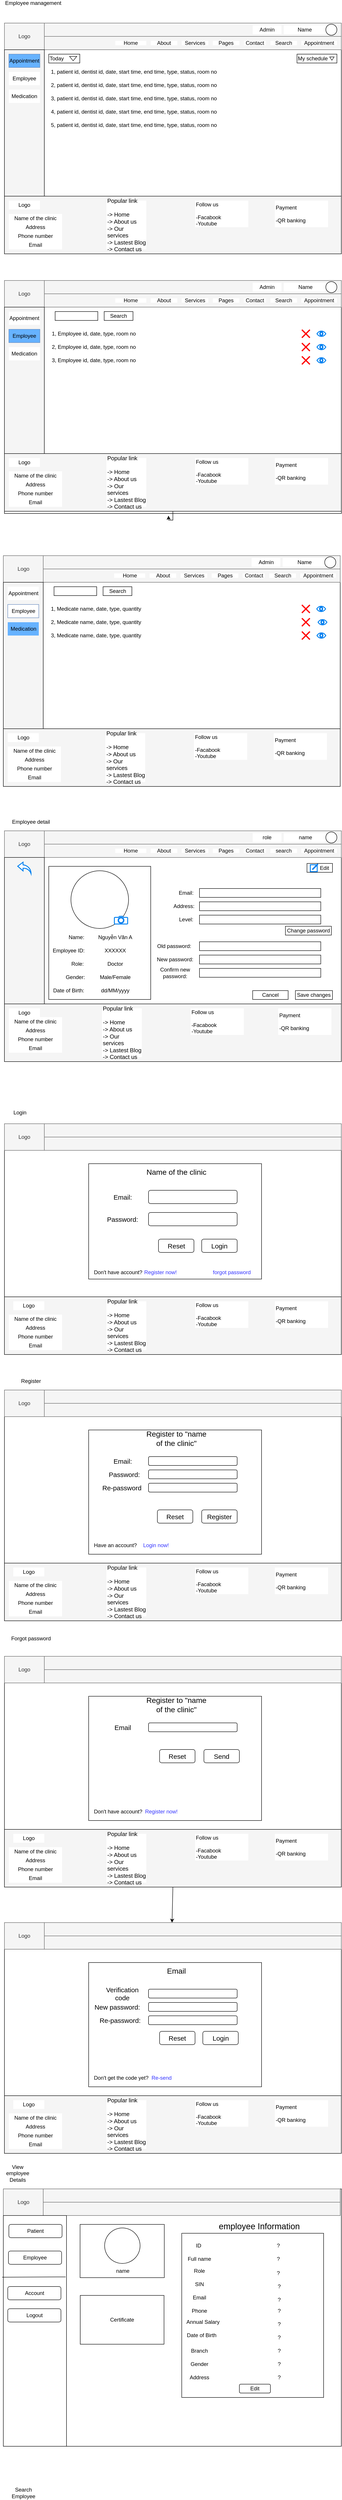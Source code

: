 <mxfile version="24.5.3" type="device">
  <diagram name="Page-1" id="k0tu-8JoDi0TnRKVN1S2">
    <mxGraphModel dx="1260" dy="745" grid="1" gridSize="10" guides="1" tooltips="1" connect="1" arrows="1" fold="1" page="1" pageScale="1" pageWidth="850" pageHeight="1100" math="0" shadow="0">
      <root>
        <mxCell id="0" />
        <mxCell id="1" parent="0" />
        <mxCell id="kaYRoUPyHofxfCsmNQoP-1" value="" style="rounded=0;whiteSpace=wrap;html=1;" parent="1" vertex="1">
          <mxGeometry x="40" y="80" width="760" height="520" as="geometry" />
        </mxCell>
        <mxCell id="kaYRoUPyHofxfCsmNQoP-2" value="" style="rounded=0;whiteSpace=wrap;html=1;strokeColor=default;fillColor=#f5f5f5;fontColor=#333333;" parent="1" vertex="1">
          <mxGeometry x="40" y="470" width="760" height="130" as="geometry" />
        </mxCell>
        <mxCell id="kaYRoUPyHofxfCsmNQoP-3" value="header" style="rounded=0;whiteSpace=wrap;html=1;strokeColor=none;fillColor=#f5f5f5;fontColor=#333333;align=center;" parent="1" vertex="1">
          <mxGeometry x="40" y="80" width="760" height="60" as="geometry" />
        </mxCell>
        <mxCell id="kaYRoUPyHofxfCsmNQoP-4" value="Employee management" style="rounded=0;whiteSpace=wrap;html=1;strokeColor=none;" parent="1" vertex="1">
          <mxGeometry x="30" y="30" width="150" height="10" as="geometry" />
        </mxCell>
        <mxCell id="kaYRoUPyHofxfCsmNQoP-5" value="Logo" style="rounded=0;whiteSpace=wrap;html=1;strokeColor=#666666;fillColor=#f5f5f5;fontColor=#333333;" parent="1" vertex="1">
          <mxGeometry x="40" y="80" width="90" height="60" as="geometry" />
        </mxCell>
        <mxCell id="kaYRoUPyHofxfCsmNQoP-6" value="" style="rounded=0;whiteSpace=wrap;html=1;strokeColor=#666666;fillColor=#f5f5f5;fontColor=#333333;" parent="1" vertex="1">
          <mxGeometry x="130" y="80" width="670" height="30" as="geometry" />
        </mxCell>
        <mxCell id="kaYRoUPyHofxfCsmNQoP-7" value="" style="rounded=0;whiteSpace=wrap;html=1;fillColor=#f5f5f5;fontColor=#333333;strokeColor=#666666;" parent="1" vertex="1">
          <mxGeometry x="130" y="110" width="670" height="30" as="geometry" />
        </mxCell>
        <mxCell id="kaYRoUPyHofxfCsmNQoP-8" value="Name" style="rounded=0;whiteSpace=wrap;html=1;strokeColor=none;" parent="1" vertex="1">
          <mxGeometry x="670" y="85" width="95" height="20" as="geometry" />
        </mxCell>
        <mxCell id="kaYRoUPyHofxfCsmNQoP-11" value="Appointment" style="rounded=0;whiteSpace=wrap;html=1;strokeColor=none;" parent="1" vertex="1">
          <mxGeometry x="710" y="120" width="80" height="10" as="geometry" />
        </mxCell>
        <mxCell id="kaYRoUPyHofxfCsmNQoP-12" value="Search" style="rounded=0;whiteSpace=wrap;html=1;strokeColor=none;" parent="1" vertex="1">
          <mxGeometry x="640" y="120" width="60" height="10" as="geometry" />
        </mxCell>
        <mxCell id="kaYRoUPyHofxfCsmNQoP-14" value="Home" style="rounded=0;whiteSpace=wrap;html=1;strokeColor=none;" parent="1" vertex="1">
          <mxGeometry x="290" y="120" width="70" height="10" as="geometry" />
        </mxCell>
        <mxCell id="kaYRoUPyHofxfCsmNQoP-15" value="About" style="rounded=0;whiteSpace=wrap;html=1;strokeColor=none;" parent="1" vertex="1">
          <mxGeometry x="370" y="120" width="60" height="10" as="geometry" />
        </mxCell>
        <mxCell id="kaYRoUPyHofxfCsmNQoP-16" value="Services" style="rounded=0;whiteSpace=wrap;html=1;strokeColor=none;" parent="1" vertex="1">
          <mxGeometry x="440" y="120" width="60" height="10" as="geometry" />
        </mxCell>
        <mxCell id="kaYRoUPyHofxfCsmNQoP-17" value="Pages" style="rounded=0;whiteSpace=wrap;html=1;strokeColor=none;" parent="1" vertex="1">
          <mxGeometry x="510" y="120" width="60" height="10" as="geometry" />
        </mxCell>
        <mxCell id="kaYRoUPyHofxfCsmNQoP-18" value="Contact" style="rounded=0;whiteSpace=wrap;html=1;strokeColor=none;" parent="1" vertex="1">
          <mxGeometry x="580" y="120" width="50" height="10" as="geometry" />
        </mxCell>
        <mxCell id="kaYRoUPyHofxfCsmNQoP-20" value="" style="ellipse;whiteSpace=wrap;html=1;aspect=fixed;" parent="1" vertex="1">
          <mxGeometry x="765" y="82.5" width="25" height="25" as="geometry" />
        </mxCell>
        <mxCell id="kaYRoUPyHofxfCsmNQoP-21" value="Logo" style="rounded=0;whiteSpace=wrap;html=1;strokeColor=none;" parent="1" vertex="1">
          <mxGeometry x="50" y="480" width="70" height="20" as="geometry" />
        </mxCell>
        <mxCell id="kaYRoUPyHofxfCsmNQoP-22" value="" style="rounded=0;whiteSpace=wrap;html=1;fillColor=#f5f5f5;fontColor=#333333;strokeColor=default;" parent="1" vertex="1">
          <mxGeometry x="40" y="140" width="90" height="330" as="geometry" />
        </mxCell>
        <mxCell id="kaYRoUPyHofxfCsmNQoP-23" value="Appointment" style="rounded=0;whiteSpace=wrap;html=1;strokeColor=#6c8ebf;fillColor=#66B2FF;" parent="1" vertex="1">
          <mxGeometry x="50" y="150" width="70" height="30" as="geometry" />
        </mxCell>
        <mxCell id="kaYRoUPyHofxfCsmNQoP-24" value="Employee" style="rounded=0;whiteSpace=wrap;html=1;strokeColor=none;" parent="1" vertex="1">
          <mxGeometry x="50" y="190" width="70" height="30" as="geometry" />
        </mxCell>
        <mxCell id="kaYRoUPyHofxfCsmNQoP-25" value="Medication" style="rounded=0;whiteSpace=wrap;html=1;strokeColor=none;" parent="1" vertex="1">
          <mxGeometry x="50" y="230" width="70" height="30" as="geometry" />
        </mxCell>
        <mxCell id="kaYRoUPyHofxfCsmNQoP-27" value="Admin" style="rounded=0;whiteSpace=wrap;html=1;strokeColor=none;" parent="1" vertex="1">
          <mxGeometry x="600" y="85" width="65" height="20" as="geometry" />
        </mxCell>
        <mxCell id="kaYRoUPyHofxfCsmNQoP-30" value="" style="rounded=0;whiteSpace=wrap;html=1;" parent="1" vertex="1">
          <mxGeometry x="40" y="1900" width="760" height="520" as="geometry" />
        </mxCell>
        <mxCell id="kaYRoUPyHofxfCsmNQoP-31" value="" style="rounded=0;whiteSpace=wrap;html=1;strokeColor=default;fillColor=#f5f5f5;fontColor=#333333;" parent="1" vertex="1">
          <mxGeometry x="40" y="2290" width="760" height="130" as="geometry" />
        </mxCell>
        <mxCell id="kaYRoUPyHofxfCsmNQoP-32" value="header" style="rounded=0;whiteSpace=wrap;html=1;strokeColor=none;fillColor=#f5f5f5;fontColor=#333333;align=center;" parent="1" vertex="1">
          <mxGeometry x="40" y="1900" width="760" height="60" as="geometry" />
        </mxCell>
        <mxCell id="kaYRoUPyHofxfCsmNQoP-33" value="Logo" style="rounded=0;whiteSpace=wrap;html=1;strokeColor=#666666;fillColor=#f5f5f5;fontColor=#333333;" parent="1" vertex="1">
          <mxGeometry x="40" y="1900" width="90" height="60" as="geometry" />
        </mxCell>
        <mxCell id="kaYRoUPyHofxfCsmNQoP-34" value="" style="rounded=0;whiteSpace=wrap;html=1;strokeColor=#666666;fillColor=#f5f5f5;fontColor=#333333;" parent="1" vertex="1">
          <mxGeometry x="130" y="1900" width="670" height="30" as="geometry" />
        </mxCell>
        <mxCell id="kaYRoUPyHofxfCsmNQoP-35" value="" style="rounded=0;whiteSpace=wrap;html=1;fillColor=#f5f5f5;fontColor=#333333;strokeColor=#666666;" parent="1" vertex="1">
          <mxGeometry x="130" y="1930" width="670" height="30" as="geometry" />
        </mxCell>
        <mxCell id="kaYRoUPyHofxfCsmNQoP-36" value="&amp;nbsp;name" style="rounded=0;whiteSpace=wrap;html=1;strokeColor=none;" parent="1" vertex="1">
          <mxGeometry x="670" y="1905" width="95" height="20" as="geometry" />
        </mxCell>
        <mxCell id="kaYRoUPyHofxfCsmNQoP-37" value="Appointment" style="rounded=0;whiteSpace=wrap;html=1;strokeColor=none;" parent="1" vertex="1">
          <mxGeometry x="710" y="1940" width="80" height="10" as="geometry" />
        </mxCell>
        <mxCell id="kaYRoUPyHofxfCsmNQoP-38" value="search" style="rounded=0;whiteSpace=wrap;html=1;strokeColor=none;" parent="1" vertex="1">
          <mxGeometry x="640" y="1940" width="60" height="10" as="geometry" />
        </mxCell>
        <mxCell id="kaYRoUPyHofxfCsmNQoP-39" value="Home" style="rounded=0;whiteSpace=wrap;html=1;strokeColor=none;" parent="1" vertex="1">
          <mxGeometry x="290" y="1940" width="70" height="10" as="geometry" />
        </mxCell>
        <mxCell id="kaYRoUPyHofxfCsmNQoP-40" value="About" style="rounded=0;whiteSpace=wrap;html=1;strokeColor=none;" parent="1" vertex="1">
          <mxGeometry x="370" y="1940" width="60" height="10" as="geometry" />
        </mxCell>
        <mxCell id="kaYRoUPyHofxfCsmNQoP-41" value="Services" style="rounded=0;whiteSpace=wrap;html=1;strokeColor=none;" parent="1" vertex="1">
          <mxGeometry x="440" y="1940" width="60" height="10" as="geometry" />
        </mxCell>
        <mxCell id="kaYRoUPyHofxfCsmNQoP-42" value="Pages" style="rounded=0;whiteSpace=wrap;html=1;strokeColor=none;" parent="1" vertex="1">
          <mxGeometry x="510" y="1940" width="60" height="10" as="geometry" />
        </mxCell>
        <mxCell id="kaYRoUPyHofxfCsmNQoP-43" value="Contact" style="rounded=0;whiteSpace=wrap;html=1;strokeColor=none;" parent="1" vertex="1">
          <mxGeometry x="580" y="1940" width="50" height="10" as="geometry" />
        </mxCell>
        <mxCell id="kaYRoUPyHofxfCsmNQoP-44" value="" style="ellipse;whiteSpace=wrap;html=1;aspect=fixed;" parent="1" vertex="1">
          <mxGeometry x="765" y="1902.5" width="25" height="25" as="geometry" />
        </mxCell>
        <mxCell id="kaYRoUPyHofxfCsmNQoP-45" value="Logo" style="rounded=0;whiteSpace=wrap;html=1;strokeColor=none;" parent="1" vertex="1">
          <mxGeometry x="50" y="2300" width="70" height="20" as="geometry" />
        </mxCell>
        <mxCell id="kaYRoUPyHofxfCsmNQoP-46" value="" style="rounded=0;whiteSpace=wrap;html=1;fillColor=#f5f5f5;fontColor=#333333;strokeColor=default;" parent="1" vertex="1">
          <mxGeometry x="40" y="1960" width="90" height="330" as="geometry" />
        </mxCell>
        <mxCell id="kaYRoUPyHofxfCsmNQoP-50" value="role" style="rounded=0;whiteSpace=wrap;html=1;strokeColor=none;" parent="1" vertex="1">
          <mxGeometry x="600" y="1905" width="65" height="20" as="geometry" />
        </mxCell>
        <mxCell id="kaYRoUPyHofxfCsmNQoP-51" value="" style="rounded=0;whiteSpace=wrap;html=1;" parent="1" vertex="1">
          <mxGeometry x="140" y="1980" width="230" height="300" as="geometry" />
        </mxCell>
        <mxCell id="kaYRoUPyHofxfCsmNQoP-52" value="" style="ellipse;whiteSpace=wrap;html=1;aspect=fixed;" parent="1" vertex="1">
          <mxGeometry x="190" y="1990" width="130" height="130" as="geometry" />
        </mxCell>
        <mxCell id="kaYRoUPyHofxfCsmNQoP-53" value="Name:" style="rounded=0;whiteSpace=wrap;html=1;strokeColor=none;" parent="1" vertex="1">
          <mxGeometry x="180" y="2130" width="45" height="20" as="geometry" />
        </mxCell>
        <mxCell id="kaYRoUPyHofxfCsmNQoP-54" value="Employee ID:" style="rounded=0;whiteSpace=wrap;html=1;strokeColor=none;" parent="1" vertex="1">
          <mxGeometry x="145" y="2160" width="80" height="20" as="geometry" />
        </mxCell>
        <mxCell id="kaYRoUPyHofxfCsmNQoP-55" value="Role:" style="rounded=0;whiteSpace=wrap;html=1;strokeColor=none;" parent="1" vertex="1">
          <mxGeometry x="185" y="2190" width="40" height="20" as="geometry" />
        </mxCell>
        <mxCell id="kaYRoUPyHofxfCsmNQoP-56" value="Gender:" style="rounded=0;whiteSpace=wrap;html=1;strokeColor=none;" parent="1" vertex="1">
          <mxGeometry x="175" y="2220" width="50" height="20" as="geometry" />
        </mxCell>
        <mxCell id="kaYRoUPyHofxfCsmNQoP-57" value="Date of Birth:" style="rounded=0;whiteSpace=wrap;html=1;strokeColor=none;" parent="1" vertex="1">
          <mxGeometry x="145" y="2250" width="80" height="20" as="geometry" />
        </mxCell>
        <mxCell id="kaYRoUPyHofxfCsmNQoP-58" value="Nguyễn Văn A" style="rounded=0;whiteSpace=wrap;html=1;strokeColor=none;" parent="1" vertex="1">
          <mxGeometry x="230" y="2130" width="120" height="20" as="geometry" />
        </mxCell>
        <mxCell id="kaYRoUPyHofxfCsmNQoP-59" value="XXXXXX" style="rounded=0;whiteSpace=wrap;html=1;strokeColor=none;" parent="1" vertex="1">
          <mxGeometry x="230" y="2160" width="120" height="20" as="geometry" />
        </mxCell>
        <mxCell id="kaYRoUPyHofxfCsmNQoP-60" value="Doctor" style="rounded=0;whiteSpace=wrap;html=1;strokeColor=none;" parent="1" vertex="1">
          <mxGeometry x="230" y="2190" width="120" height="20" as="geometry" />
        </mxCell>
        <mxCell id="kaYRoUPyHofxfCsmNQoP-61" value="Male/Female" style="rounded=0;whiteSpace=wrap;html=1;strokeColor=none;" parent="1" vertex="1">
          <mxGeometry x="230" y="2220" width="120" height="20" as="geometry" />
        </mxCell>
        <mxCell id="kaYRoUPyHofxfCsmNQoP-62" value="dd/MM/yyyy" style="rounded=0;whiteSpace=wrap;html=1;strokeColor=none;" parent="1" vertex="1">
          <mxGeometry x="230" y="2250" width="120" height="20" as="geometry" />
        </mxCell>
        <mxCell id="kaYRoUPyHofxfCsmNQoP-69" value="" style="rounded=0;whiteSpace=wrap;html=1;" parent="1" vertex="1">
          <mxGeometry x="480" y="2030" width="273.62" height="20" as="geometry" />
        </mxCell>
        <mxCell id="kaYRoUPyHofxfCsmNQoP-70" value="" style="rounded=0;whiteSpace=wrap;html=1;" parent="1" vertex="1">
          <mxGeometry x="480" y="2060" width="273.62" height="20" as="geometry" />
        </mxCell>
        <mxCell id="kaYRoUPyHofxfCsmNQoP-71" value="" style="rounded=0;whiteSpace=wrap;html=1;" parent="1" vertex="1">
          <mxGeometry x="480" y="2090" width="273.62" height="20" as="geometry" />
        </mxCell>
        <mxCell id="kaYRoUPyHofxfCsmNQoP-72" value="Change password" style="rounded=0;whiteSpace=wrap;html=1;" parent="1" vertex="1">
          <mxGeometry x="673.88" y="2115" width="103.62" height="20" as="geometry" />
        </mxCell>
        <mxCell id="kaYRoUPyHofxfCsmNQoP-74" value="Save changes" style="rounded=0;whiteSpace=wrap;html=1;" parent="1" vertex="1">
          <mxGeometry x="696.38" y="2260" width="83.62" height="20" as="geometry" />
        </mxCell>
        <mxCell id="kaYRoUPyHofxfCsmNQoP-75" value="Cancel" style="rounded=0;whiteSpace=wrap;html=1;rotation=0;gradientColor=none;" parent="1" vertex="1">
          <mxGeometry x="600" y="2260" width="80" height="20" as="geometry" />
        </mxCell>
        <mxCell id="kaYRoUPyHofxfCsmNQoP-76" value="Email:" style="rounded=0;whiteSpace=wrap;html=1;strokeColor=none;" parent="1" vertex="1">
          <mxGeometry x="430" y="2030" width="40" height="20" as="geometry" />
        </mxCell>
        <mxCell id="kaYRoUPyHofxfCsmNQoP-77" value="Address:" style="rounded=0;whiteSpace=wrap;html=1;strokeColor=none;" parent="1" vertex="1">
          <mxGeometry x="420" y="2060" width="50" height="20" as="geometry" />
        </mxCell>
        <mxCell id="kaYRoUPyHofxfCsmNQoP-78" value="Level:" style="rounded=0;whiteSpace=wrap;html=1;strokeColor=none;" parent="1" vertex="1">
          <mxGeometry x="430" y="2090" width="40" height="20" as="geometry" />
        </mxCell>
        <mxCell id="kaYRoUPyHofxfCsmNQoP-84" value="Edit&amp;nbsp;&amp;nbsp;" style="rounded=0;whiteSpace=wrap;html=1;align=right;" parent="1" vertex="1">
          <mxGeometry x="722.5" y="1973.5" width="57.5" height="20" as="geometry" />
        </mxCell>
        <mxCell id="kaYRoUPyHofxfCsmNQoP-85" value="" style="html=1;verticalLabelPosition=bottom;align=center;labelBackgroundColor=#ffffff;verticalAlign=top;strokeWidth=2;strokeColor=#0080F0;shadow=0;dashed=0;shape=mxgraph.ios7.icons.edit;fontSize=12;" parent="1" vertex="1">
          <mxGeometry x="730" y="1975" width="17" height="17" as="geometry" />
        </mxCell>
        <mxCell id="kaYRoUPyHofxfCsmNQoP-94" value="" style="rounded=0;whiteSpace=wrap;html=1;" parent="1" vertex="1">
          <mxGeometry x="480" y="2180" width="273.62" height="20" as="geometry" />
        </mxCell>
        <mxCell id="kaYRoUPyHofxfCsmNQoP-95" value="New password:" style="rounded=0;whiteSpace=wrap;html=1;strokeColor=none;" parent="1" vertex="1">
          <mxGeometry x="380" y="2180" width="90" height="20" as="geometry" />
        </mxCell>
        <mxCell id="kaYRoUPyHofxfCsmNQoP-99" value="Name of the clinic" style="rounded=0;whiteSpace=wrap;html=1;strokeColor=none;" parent="1" vertex="1">
          <mxGeometry x="50" y="510" width="120" height="20" as="geometry" />
        </mxCell>
        <mxCell id="kaYRoUPyHofxfCsmNQoP-100" value="Address" style="rounded=0;whiteSpace=wrap;html=1;strokeColor=none;" parent="1" vertex="1">
          <mxGeometry x="50" y="530" width="120" height="20" as="geometry" />
        </mxCell>
        <mxCell id="kaYRoUPyHofxfCsmNQoP-101" value="Phone number" style="rounded=0;whiteSpace=wrap;html=1;strokeColor=none;" parent="1" vertex="1">
          <mxGeometry x="50" y="550" width="120" height="20" as="geometry" />
        </mxCell>
        <mxCell id="kaYRoUPyHofxfCsmNQoP-102" value="Email" style="rounded=0;whiteSpace=wrap;html=1;strokeColor=none;" parent="1" vertex="1">
          <mxGeometry x="50" y="570" width="120" height="20" as="geometry" />
        </mxCell>
        <mxCell id="kaYRoUPyHofxfCsmNQoP-104" value="Name of the clinic" style="rounded=0;whiteSpace=wrap;html=1;strokeColor=none;" parent="1" vertex="1">
          <mxGeometry x="50" y="2320" width="120" height="20" as="geometry" />
        </mxCell>
        <mxCell id="kaYRoUPyHofxfCsmNQoP-105" value="Address" style="rounded=0;whiteSpace=wrap;html=1;strokeColor=none;" parent="1" vertex="1">
          <mxGeometry x="50" y="2340" width="120" height="20" as="geometry" />
        </mxCell>
        <mxCell id="kaYRoUPyHofxfCsmNQoP-106" value="Phone number" style="rounded=0;whiteSpace=wrap;html=1;strokeColor=none;" parent="1" vertex="1">
          <mxGeometry x="50" y="2360" width="120" height="20" as="geometry" />
        </mxCell>
        <mxCell id="kaYRoUPyHofxfCsmNQoP-107" value="Email" style="rounded=0;whiteSpace=wrap;html=1;strokeColor=none;" parent="1" vertex="1">
          <mxGeometry x="50" y="2380" width="120" height="20" as="geometry" />
        </mxCell>
        <mxCell id="kaYRoUPyHofxfCsmNQoP-108" value="&lt;font style=&quot;font-size: 13px;&quot;&gt;Popular link&lt;/font&gt;&lt;div style=&quot;font-size: 13px;&quot;&gt;&lt;br&gt;&lt;div&gt;-&amp;gt; Home&lt;/div&gt;&lt;div&gt;-&amp;gt; About us&lt;/div&gt;&lt;div&gt;-&amp;gt; Our services&lt;/div&gt;&lt;div&gt;-&amp;gt; Lastest Blog&lt;/div&gt;&lt;div&gt;-&amp;gt; Contact us&lt;/div&gt;&lt;/div&gt;" style="rounded=0;whiteSpace=wrap;html=1;align=left;strokeColor=none;" parent="1" vertex="1">
          <mxGeometry x="270" y="480" width="90" height="110" as="geometry" />
        </mxCell>
        <mxCell id="kaYRoUPyHofxfCsmNQoP-109" value="Follow us&lt;div&gt;&lt;br&gt;&lt;/div&gt;&lt;div&gt;-Facabook&lt;/div&gt;&lt;div&gt;-Youtube&lt;/div&gt;" style="rounded=0;whiteSpace=wrap;html=1;align=left;strokeColor=none;" parent="1" vertex="1">
          <mxGeometry x="470" y="480" width="120" height="60" as="geometry" />
        </mxCell>
        <mxCell id="kaYRoUPyHofxfCsmNQoP-110" value="Payment&lt;div&gt;&lt;br&gt;&lt;/div&gt;&lt;div&gt;-QR banking&lt;/div&gt;" style="rounded=0;whiteSpace=wrap;html=1;align=left;strokeColor=none;" parent="1" vertex="1">
          <mxGeometry x="650" y="480" width="120" height="60" as="geometry" />
        </mxCell>
        <mxCell id="kaYRoUPyHofxfCsmNQoP-111" value="" style="html=1;verticalLabelPosition=bottom;align=center;labelBackgroundColor=#ffffff;verticalAlign=top;strokeWidth=2;strokeColor=#0080F0;shadow=0;dashed=0;shape=mxgraph.ios7.icons.camera;" parent="1" vertex="1">
          <mxGeometry x="288" y="2092.6" width="30" height="17.4" as="geometry" />
        </mxCell>
        <mxCell id="kaYRoUPyHofxfCsmNQoP-116" value="&lt;font style=&quot;font-size: 13px;&quot;&gt;Popular link&lt;/font&gt;&lt;div style=&quot;font-size: 13px;&quot;&gt;&lt;br&gt;&lt;div&gt;-&amp;gt; Home&lt;/div&gt;&lt;div&gt;-&amp;gt; About us&lt;/div&gt;&lt;div&gt;-&amp;gt; Our services&lt;/div&gt;&lt;div&gt;-&amp;gt; Lastest Blog&lt;/div&gt;&lt;div&gt;-&amp;gt; Contact us&lt;/div&gt;&lt;/div&gt;" style="rounded=0;whiteSpace=wrap;html=1;align=left;strokeColor=none;" parent="1" vertex="1">
          <mxGeometry x="260" y="2300" width="90" height="110" as="geometry" />
        </mxCell>
        <mxCell id="kaYRoUPyHofxfCsmNQoP-117" value="Follow us&lt;div&gt;&lt;br&gt;&lt;/div&gt;&lt;div&gt;-Facabook&lt;/div&gt;&lt;div&gt;-Youtube&lt;/div&gt;" style="rounded=0;whiteSpace=wrap;html=1;align=left;strokeColor=none;" parent="1" vertex="1">
          <mxGeometry x="460" y="2300" width="120" height="60" as="geometry" />
        </mxCell>
        <mxCell id="kaYRoUPyHofxfCsmNQoP-118" value="Payment&lt;div&gt;&lt;br&gt;&lt;/div&gt;&lt;div&gt;-QR banking&lt;/div&gt;" style="rounded=0;whiteSpace=wrap;html=1;align=left;strokeColor=none;" parent="1" vertex="1">
          <mxGeometry x="657.5" y="2300" width="120" height="60" as="geometry" />
        </mxCell>
        <mxCell id="kaYRoUPyHofxfCsmNQoP-119" value="" style="html=1;verticalLabelPosition=bottom;align=center;labelBackgroundColor=#ffffff;verticalAlign=top;strokeWidth=2;strokeColor=#0080F0;shadow=0;dashed=0;shape=mxgraph.ios7.icons.back;" parent="1" vertex="1">
          <mxGeometry x="70" y="1970.75" width="30" height="25.5" as="geometry" />
        </mxCell>
        <mxCell id="1xwqfClV_x3DvjiMqpP7-1" value="" style="rounded=0;whiteSpace=wrap;html=1;" parent="1" vertex="1">
          <mxGeometry x="40" y="665" width="760" height="520" as="geometry" />
        </mxCell>
        <mxCell id="AFomazYn1L_GfGO_aapF-146" style="edgeStyle=orthogonalEdgeStyle;rounded=0;orthogonalLoop=1;jettySize=auto;html=1;" parent="1" source="1xwqfClV_x3DvjiMqpP7-2" edge="1">
          <mxGeometry relative="1" as="geometry">
            <mxPoint x="410" y="1190" as="targetPoint" />
          </mxGeometry>
        </mxCell>
        <mxCell id="1xwqfClV_x3DvjiMqpP7-2" value="" style="rounded=0;whiteSpace=wrap;html=1;strokeColor=default;fillColor=#f5f5f5;fontColor=#333333;" parent="1" vertex="1">
          <mxGeometry x="40" y="1050" width="760" height="130" as="geometry" />
        </mxCell>
        <mxCell id="1xwqfClV_x3DvjiMqpP7-3" value="header" style="rounded=0;whiteSpace=wrap;html=1;strokeColor=none;fillColor=#f5f5f5;fontColor=#333333;align=center;" parent="1" vertex="1">
          <mxGeometry x="40" y="660" width="760" height="60" as="geometry" />
        </mxCell>
        <mxCell id="1xwqfClV_x3DvjiMqpP7-4" value="Logo" style="rounded=0;whiteSpace=wrap;html=1;strokeColor=#666666;fillColor=#f5f5f5;fontColor=#333333;" parent="1" vertex="1">
          <mxGeometry x="40" y="660" width="90" height="60" as="geometry" />
        </mxCell>
        <mxCell id="1xwqfClV_x3DvjiMqpP7-5" value="" style="rounded=0;whiteSpace=wrap;html=1;strokeColor=#666666;fillColor=#f5f5f5;fontColor=#333333;" parent="1" vertex="1">
          <mxGeometry x="130" y="660" width="670" height="30" as="geometry" />
        </mxCell>
        <mxCell id="1xwqfClV_x3DvjiMqpP7-6" value="" style="rounded=0;whiteSpace=wrap;html=1;fillColor=#f5f5f5;fontColor=#333333;strokeColor=#666666;" parent="1" vertex="1">
          <mxGeometry x="130" y="690" width="670" height="30" as="geometry" />
        </mxCell>
        <mxCell id="1xwqfClV_x3DvjiMqpP7-7" value="&amp;nbsp;Name" style="rounded=0;whiteSpace=wrap;html=1;strokeColor=none;" parent="1" vertex="1">
          <mxGeometry x="670" y="665" width="95" height="20" as="geometry" />
        </mxCell>
        <mxCell id="1xwqfClV_x3DvjiMqpP7-8" value="Appointment" style="rounded=0;whiteSpace=wrap;html=1;strokeColor=none;" parent="1" vertex="1">
          <mxGeometry x="710" y="700" width="80" height="10" as="geometry" />
        </mxCell>
        <mxCell id="1xwqfClV_x3DvjiMqpP7-9" value="Search" style="rounded=0;whiteSpace=wrap;html=1;strokeColor=none;" parent="1" vertex="1">
          <mxGeometry x="640" y="700" width="60" height="10" as="geometry" />
        </mxCell>
        <mxCell id="1xwqfClV_x3DvjiMqpP7-10" value="Home" style="rounded=0;whiteSpace=wrap;html=1;strokeColor=none;" parent="1" vertex="1">
          <mxGeometry x="290" y="700" width="70" height="10" as="geometry" />
        </mxCell>
        <mxCell id="1xwqfClV_x3DvjiMqpP7-11" value="About" style="rounded=0;whiteSpace=wrap;html=1;strokeColor=none;" parent="1" vertex="1">
          <mxGeometry x="370" y="700" width="60" height="10" as="geometry" />
        </mxCell>
        <mxCell id="1xwqfClV_x3DvjiMqpP7-12" value="Services" style="rounded=0;whiteSpace=wrap;html=1;strokeColor=none;" parent="1" vertex="1">
          <mxGeometry x="440" y="700" width="60" height="10" as="geometry" />
        </mxCell>
        <mxCell id="1xwqfClV_x3DvjiMqpP7-13" value="Pages" style="rounded=0;whiteSpace=wrap;html=1;strokeColor=none;" parent="1" vertex="1">
          <mxGeometry x="510" y="700" width="60" height="10" as="geometry" />
        </mxCell>
        <mxCell id="1xwqfClV_x3DvjiMqpP7-14" value="Contact" style="rounded=0;whiteSpace=wrap;html=1;strokeColor=none;" parent="1" vertex="1">
          <mxGeometry x="580" y="700" width="50" height="10" as="geometry" />
        </mxCell>
        <mxCell id="1xwqfClV_x3DvjiMqpP7-15" value="" style="ellipse;whiteSpace=wrap;html=1;aspect=fixed;" parent="1" vertex="1">
          <mxGeometry x="765" y="662.5" width="25" height="25" as="geometry" />
        </mxCell>
        <mxCell id="1xwqfClV_x3DvjiMqpP7-16" value="Logo" style="rounded=0;whiteSpace=wrap;html=1;strokeColor=none;" parent="1" vertex="1">
          <mxGeometry x="50" y="1060" width="70" height="20" as="geometry" />
        </mxCell>
        <mxCell id="1xwqfClV_x3DvjiMqpP7-17" value="" style="rounded=0;whiteSpace=wrap;html=1;fillColor=#f5f5f5;fontColor=#333333;strokeColor=default;" parent="1" vertex="1">
          <mxGeometry x="40" y="720" width="90" height="330" as="geometry" />
        </mxCell>
        <mxCell id="1xwqfClV_x3DvjiMqpP7-18" value="Appointment" style="rounded=0;whiteSpace=wrap;html=1;strokeColor=none;" parent="1" vertex="1">
          <mxGeometry x="50" y="730" width="70" height="30" as="geometry" />
        </mxCell>
        <mxCell id="1xwqfClV_x3DvjiMqpP7-19" value="Employee" style="rounded=0;whiteSpace=wrap;html=1;strokeColor=#6c8ebf;fillColor=#66B2FF;" parent="1" vertex="1">
          <mxGeometry x="50" y="770" width="70" height="30" as="geometry" />
        </mxCell>
        <mxCell id="1xwqfClV_x3DvjiMqpP7-20" value="Medication" style="rounded=0;whiteSpace=wrap;html=1;strokeColor=none;" parent="1" vertex="1">
          <mxGeometry x="50" y="810" width="70" height="30" as="geometry" />
        </mxCell>
        <mxCell id="1xwqfClV_x3DvjiMqpP7-21" value="Admin" style="rounded=0;whiteSpace=wrap;html=1;strokeColor=none;" parent="1" vertex="1">
          <mxGeometry x="600" y="665" width="65" height="20" as="geometry" />
        </mxCell>
        <mxCell id="1xwqfClV_x3DvjiMqpP7-22" value="Name of the clinic" style="rounded=0;whiteSpace=wrap;html=1;strokeColor=none;" parent="1" vertex="1">
          <mxGeometry x="50" y="1090" width="120" height="20" as="geometry" />
        </mxCell>
        <mxCell id="1xwqfClV_x3DvjiMqpP7-23" value="Address" style="rounded=0;whiteSpace=wrap;html=1;strokeColor=none;" parent="1" vertex="1">
          <mxGeometry x="50" y="1110" width="120" height="20" as="geometry" />
        </mxCell>
        <mxCell id="1xwqfClV_x3DvjiMqpP7-24" value="Phone number" style="rounded=0;whiteSpace=wrap;html=1;strokeColor=none;" parent="1" vertex="1">
          <mxGeometry x="50" y="1130" width="120" height="20" as="geometry" />
        </mxCell>
        <mxCell id="1xwqfClV_x3DvjiMqpP7-25" value="Email" style="rounded=0;whiteSpace=wrap;html=1;strokeColor=none;" parent="1" vertex="1">
          <mxGeometry x="50" y="1150" width="120" height="20" as="geometry" />
        </mxCell>
        <mxCell id="1xwqfClV_x3DvjiMqpP7-26" value="&lt;font style=&quot;font-size: 13px;&quot;&gt;Popular link&lt;/font&gt;&lt;div style=&quot;font-size: 13px;&quot;&gt;&lt;br&gt;&lt;div&gt;-&amp;gt; Home&lt;/div&gt;&lt;div&gt;-&amp;gt; About us&lt;/div&gt;&lt;div&gt;-&amp;gt; Our services&lt;/div&gt;&lt;div&gt;-&amp;gt; Lastest Blog&lt;/div&gt;&lt;div&gt;-&amp;gt; Contact us&lt;/div&gt;&lt;/div&gt;" style="rounded=0;whiteSpace=wrap;html=1;align=left;strokeColor=none;" parent="1" vertex="1">
          <mxGeometry x="270" y="1060" width="90" height="110" as="geometry" />
        </mxCell>
        <mxCell id="1xwqfClV_x3DvjiMqpP7-27" value="Follow us&lt;div&gt;&lt;br&gt;&lt;/div&gt;&lt;div&gt;-Facabook&lt;/div&gt;&lt;div&gt;-Youtube&lt;/div&gt;" style="rounded=0;whiteSpace=wrap;html=1;align=left;strokeColor=none;" parent="1" vertex="1">
          <mxGeometry x="470" y="1060" width="120" height="60" as="geometry" />
        </mxCell>
        <mxCell id="1xwqfClV_x3DvjiMqpP7-28" value="Payment&lt;div&gt;&lt;br&gt;&lt;/div&gt;&lt;div&gt;-QR banking&lt;/div&gt;" style="rounded=0;whiteSpace=wrap;html=1;align=left;strokeColor=none;" parent="1" vertex="1">
          <mxGeometry x="650" y="1060" width="120" height="60" as="geometry" />
        </mxCell>
        <mxCell id="F-968YT1H_lC1eH4sWaF-1" value="Today" style="rounded=0;whiteSpace=wrap;html=1;align=left;" parent="1" vertex="1">
          <mxGeometry x="140" y="150" width="70" height="20" as="geometry" />
        </mxCell>
        <mxCell id="F-968YT1H_lC1eH4sWaF-2" value="" style="triangle;whiteSpace=wrap;html=1;rotation=90;" parent="1" vertex="1">
          <mxGeometry x="190" y="151.88" width="10" height="16.25" as="geometry" />
        </mxCell>
        <mxCell id="F-968YT1H_lC1eH4sWaF-3" value="1, patient id, dentist id, date, start time, end time, type, status, room no" style="rounded=0;whiteSpace=wrap;html=1;align=left;strokeColor=none;" parent="1" vertex="1">
          <mxGeometry x="142.5" y="180" width="627.5" height="20" as="geometry" />
        </mxCell>
        <mxCell id="F-968YT1H_lC1eH4sWaF-4" value="2, patient id, dentist id, date, start time, end time, type, status, room no" style="rounded=0;whiteSpace=wrap;html=1;align=left;strokeColor=none;" parent="1" vertex="1">
          <mxGeometry x="142.5" y="210" width="627.5" height="20" as="geometry" />
        </mxCell>
        <mxCell id="F-968YT1H_lC1eH4sWaF-5" value="3, patient id, dentist id, date, start time, end time, type, status, room no" style="rounded=0;whiteSpace=wrap;html=1;align=left;strokeColor=none;" parent="1" vertex="1">
          <mxGeometry x="142.5" y="240" width="627.5" height="20" as="geometry" />
        </mxCell>
        <mxCell id="F-968YT1H_lC1eH4sWaF-6" value="4, patient id, dentist id, date, start time, end time, type, status, room no" style="rounded=0;whiteSpace=wrap;html=1;align=left;strokeColor=none;" parent="1" vertex="1">
          <mxGeometry x="142.5" y="270" width="627.5" height="20" as="geometry" />
        </mxCell>
        <mxCell id="F-968YT1H_lC1eH4sWaF-7" value="5, patient id, dentist id, date, start time, end time, type, status, room no" style="rounded=0;whiteSpace=wrap;html=1;align=left;strokeColor=none;" parent="1" vertex="1">
          <mxGeometry x="142.5" y="300" width="627.5" height="20" as="geometry" />
        </mxCell>
        <mxCell id="AFomazYn1L_GfGO_aapF-1" value="" style="rounded=0;whiteSpace=wrap;html=1;" parent="1" vertex="1">
          <mxGeometry x="40" y="2560" width="760" height="520" as="geometry" />
        </mxCell>
        <mxCell id="AFomazYn1L_GfGO_aapF-2" value="" style="rounded=0;whiteSpace=wrap;html=1;strokeColor=default;fillColor=#f5f5f5;fontColor=#333333;" parent="1" vertex="1">
          <mxGeometry x="40" y="2950" width="760" height="130" as="geometry" />
        </mxCell>
        <mxCell id="AFomazYn1L_GfGO_aapF-3" value="header" style="rounded=0;whiteSpace=wrap;html=1;strokeColor=none;fillColor=#f5f5f5;fontColor=#333333;align=center;" parent="1" vertex="1">
          <mxGeometry x="40" y="2560" width="760" height="60" as="geometry" />
        </mxCell>
        <mxCell id="AFomazYn1L_GfGO_aapF-4" value="Logo" style="rounded=0;whiteSpace=wrap;html=1;strokeColor=#666666;fillColor=#f5f5f5;fontColor=#333333;" parent="1" vertex="1">
          <mxGeometry x="40" y="2560" width="90" height="60" as="geometry" />
        </mxCell>
        <mxCell id="AFomazYn1L_GfGO_aapF-5" value="" style="rounded=0;whiteSpace=wrap;html=1;strokeColor=#666666;fillColor=#f5f5f5;fontColor=#333333;" parent="1" vertex="1">
          <mxGeometry x="130" y="2560" width="670" height="30" as="geometry" />
        </mxCell>
        <mxCell id="AFomazYn1L_GfGO_aapF-6" value="" style="rounded=0;whiteSpace=wrap;html=1;fillColor=#f5f5f5;fontColor=#333333;strokeColor=#666666;" parent="1" vertex="1">
          <mxGeometry x="130" y="2590" width="670" height="30" as="geometry" />
        </mxCell>
        <mxCell id="AFomazYn1L_GfGO_aapF-16" value="Logo" style="rounded=0;whiteSpace=wrap;html=1;strokeColor=none;" parent="1" vertex="1">
          <mxGeometry x="60" y="2960" width="70" height="20" as="geometry" />
        </mxCell>
        <mxCell id="AFomazYn1L_GfGO_aapF-20" value="Login" style="rounded=0;whiteSpace=wrap;html=1;strokeColor=none;" parent="1" vertex="1">
          <mxGeometry x="40" y="2520" width="70" height="30" as="geometry" />
        </mxCell>
        <mxCell id="AFomazYn1L_GfGO_aapF-22" value="Name of the clinic" style="rounded=0;whiteSpace=wrap;html=1;strokeColor=none;" parent="1" vertex="1">
          <mxGeometry x="50" y="2990" width="120" height="20" as="geometry" />
        </mxCell>
        <mxCell id="AFomazYn1L_GfGO_aapF-23" value="Address" style="rounded=0;whiteSpace=wrap;html=1;strokeColor=none;" parent="1" vertex="1">
          <mxGeometry x="50" y="3010" width="120" height="20" as="geometry" />
        </mxCell>
        <mxCell id="AFomazYn1L_GfGO_aapF-24" value="Phone number" style="rounded=0;whiteSpace=wrap;html=1;strokeColor=none;" parent="1" vertex="1">
          <mxGeometry x="50" y="3030" width="120" height="20" as="geometry" />
        </mxCell>
        <mxCell id="AFomazYn1L_GfGO_aapF-25" value="Email" style="rounded=0;whiteSpace=wrap;html=1;strokeColor=none;" parent="1" vertex="1">
          <mxGeometry x="50" y="3050" width="120" height="20" as="geometry" />
        </mxCell>
        <mxCell id="AFomazYn1L_GfGO_aapF-26" value="&lt;font style=&quot;font-size: 13px;&quot;&gt;Popular link&lt;/font&gt;&lt;div style=&quot;font-size: 13px;&quot;&gt;&lt;br&gt;&lt;div&gt;-&amp;gt; Home&lt;/div&gt;&lt;div&gt;-&amp;gt; About us&lt;/div&gt;&lt;div&gt;-&amp;gt; Our services&lt;/div&gt;&lt;div&gt;-&amp;gt; Lastest Blog&lt;/div&gt;&lt;div&gt;-&amp;gt; Contact us&lt;/div&gt;&lt;/div&gt;" style="rounded=0;whiteSpace=wrap;html=1;align=left;strokeColor=none;" parent="1" vertex="1">
          <mxGeometry x="270" y="2960" width="90" height="110" as="geometry" />
        </mxCell>
        <mxCell id="AFomazYn1L_GfGO_aapF-27" value="Follow us&lt;div&gt;&lt;br&gt;&lt;/div&gt;&lt;div&gt;-Facabook&lt;/div&gt;&lt;div&gt;-Youtube&lt;/div&gt;" style="rounded=0;whiteSpace=wrap;html=1;align=left;strokeColor=none;" parent="1" vertex="1">
          <mxGeometry x="470" y="2960" width="120" height="60" as="geometry" />
        </mxCell>
        <mxCell id="AFomazYn1L_GfGO_aapF-28" value="Payment&lt;div&gt;&lt;br&gt;&lt;/div&gt;&lt;div&gt;-QR banking&lt;/div&gt;" style="rounded=0;whiteSpace=wrap;html=1;align=left;strokeColor=none;" parent="1" vertex="1">
          <mxGeometry x="650" y="2960" width="120" height="60" as="geometry" />
        </mxCell>
        <mxCell id="AFomazYn1L_GfGO_aapF-29" value="" style="rounded=0;whiteSpace=wrap;html=1;" parent="1" vertex="1">
          <mxGeometry x="230" y="2650" width="390" height="260" as="geometry" />
        </mxCell>
        <mxCell id="AFomazYn1L_GfGO_aapF-30" value="" style="rounded=1;whiteSpace=wrap;html=1;" parent="1" vertex="1">
          <mxGeometry x="365" y="2710" width="200" height="30" as="geometry" />
        </mxCell>
        <mxCell id="AFomazYn1L_GfGO_aapF-31" value="Email:" style="rounded=0;whiteSpace=wrap;html=1;fontSize=15;strokeColor=none;" parent="1" vertex="1">
          <mxGeometry x="265" y="2710" width="83.75" height="30" as="geometry" />
        </mxCell>
        <mxCell id="AFomazYn1L_GfGO_aapF-32" value="" style="rounded=1;whiteSpace=wrap;html=1;" parent="1" vertex="1">
          <mxGeometry x="365" y="2760" width="200" height="30" as="geometry" />
        </mxCell>
        <mxCell id="AFomazYn1L_GfGO_aapF-34" value="Password:" style="rounded=0;whiteSpace=wrap;html=1;fontSize=15;strokeColor=none;" parent="1" vertex="1">
          <mxGeometry x="265" y="2760" width="82.5" height="30" as="geometry" />
        </mxCell>
        <mxCell id="AFomazYn1L_GfGO_aapF-36" value="Name of the clinic" style="rounded=0;whiteSpace=wrap;html=1;strokeColor=none;fontSize=17;" parent="1" vertex="1">
          <mxGeometry x="352.5" y="2660" width="150" height="20" as="geometry" />
        </mxCell>
        <mxCell id="AFomazYn1L_GfGO_aapF-37" value="Login" style="rounded=1;whiteSpace=wrap;html=1;fontSize=15;" parent="1" vertex="1">
          <mxGeometry x="485" y="2820" width="80" height="30" as="geometry" />
        </mxCell>
        <mxCell id="AFomazYn1L_GfGO_aapF-38" value="Reset" style="rounded=1;whiteSpace=wrap;html=1;fontSize=15;" parent="1" vertex="1">
          <mxGeometry x="387.5" y="2820" width="80" height="30" as="geometry" />
        </mxCell>
        <mxCell id="AFomazYn1L_GfGO_aapF-39" value="Don&#39;t have account?" style="rounded=0;whiteSpace=wrap;html=1;align=left;strokeColor=none;" parent="1" vertex="1">
          <mxGeometry x="240" y="2890" width="345" height="10" as="geometry" />
        </mxCell>
        <mxCell id="AFomazYn1L_GfGO_aapF-40" value="&lt;font color=&quot;#3333ff&quot;&gt;Register now!&lt;/font&gt;" style="rounded=0;whiteSpace=wrap;html=1;fillColor=#FFFFFF;strokeColor=none;" parent="1" vertex="1">
          <mxGeometry x="352.5" y="2890" width="77.5" height="10" as="geometry" />
        </mxCell>
        <mxCell id="AFomazYn1L_GfGO_aapF-41" value="" style="rounded=0;whiteSpace=wrap;html=1;" parent="1" vertex="1">
          <mxGeometry x="40" y="3160" width="760" height="520" as="geometry" />
        </mxCell>
        <mxCell id="AFomazYn1L_GfGO_aapF-42" value="" style="rounded=0;whiteSpace=wrap;html=1;strokeColor=default;fillColor=#f5f5f5;fontColor=#333333;" parent="1" vertex="1">
          <mxGeometry x="40" y="3550" width="760" height="130" as="geometry" />
        </mxCell>
        <mxCell id="AFomazYn1L_GfGO_aapF-43" value="header" style="rounded=0;whiteSpace=wrap;html=1;strokeColor=none;fillColor=#f5f5f5;fontColor=#333333;align=center;" parent="1" vertex="1">
          <mxGeometry x="40" y="3160" width="760" height="60" as="geometry" />
        </mxCell>
        <mxCell id="AFomazYn1L_GfGO_aapF-44" value="Logo" style="rounded=0;whiteSpace=wrap;html=1;strokeColor=#666666;fillColor=#f5f5f5;fontColor=#333333;" parent="1" vertex="1">
          <mxGeometry x="40" y="3160" width="90" height="60" as="geometry" />
        </mxCell>
        <mxCell id="AFomazYn1L_GfGO_aapF-45" value="" style="rounded=0;whiteSpace=wrap;html=1;strokeColor=#666666;fillColor=#f5f5f5;fontColor=#333333;" parent="1" vertex="1">
          <mxGeometry x="130" y="3160" width="670" height="30" as="geometry" />
        </mxCell>
        <mxCell id="AFomazYn1L_GfGO_aapF-46" value="" style="rounded=0;whiteSpace=wrap;html=1;fillColor=#f5f5f5;fontColor=#333333;strokeColor=#666666;" parent="1" vertex="1">
          <mxGeometry x="130" y="3190" width="670" height="30" as="geometry" />
        </mxCell>
        <mxCell id="AFomazYn1L_GfGO_aapF-47" value="Logo" style="rounded=0;whiteSpace=wrap;html=1;strokeColor=none;" parent="1" vertex="1">
          <mxGeometry x="60" y="3560" width="70" height="20" as="geometry" />
        </mxCell>
        <mxCell id="AFomazYn1L_GfGO_aapF-48" value="Name of the clinic" style="rounded=0;whiteSpace=wrap;html=1;strokeColor=none;" parent="1" vertex="1">
          <mxGeometry x="50" y="3590" width="120" height="20" as="geometry" />
        </mxCell>
        <mxCell id="AFomazYn1L_GfGO_aapF-49" value="Address" style="rounded=0;whiteSpace=wrap;html=1;strokeColor=none;" parent="1" vertex="1">
          <mxGeometry x="50" y="3610" width="120" height="20" as="geometry" />
        </mxCell>
        <mxCell id="AFomazYn1L_GfGO_aapF-50" value="Phone number" style="rounded=0;whiteSpace=wrap;html=1;strokeColor=none;" parent="1" vertex="1">
          <mxGeometry x="50" y="3630" width="120" height="20" as="geometry" />
        </mxCell>
        <mxCell id="AFomazYn1L_GfGO_aapF-51" value="Email" style="rounded=0;whiteSpace=wrap;html=1;strokeColor=none;" parent="1" vertex="1">
          <mxGeometry x="50" y="3650" width="120" height="20" as="geometry" />
        </mxCell>
        <mxCell id="AFomazYn1L_GfGO_aapF-52" value="&lt;font style=&quot;font-size: 13px;&quot;&gt;Popular link&lt;/font&gt;&lt;div style=&quot;font-size: 13px;&quot;&gt;&lt;br&gt;&lt;div&gt;-&amp;gt; Home&lt;/div&gt;&lt;div&gt;-&amp;gt; About us&lt;/div&gt;&lt;div&gt;-&amp;gt; Our services&lt;/div&gt;&lt;div&gt;-&amp;gt; Lastest Blog&lt;/div&gt;&lt;div&gt;-&amp;gt; Contact us&lt;/div&gt;&lt;/div&gt;" style="rounded=0;whiteSpace=wrap;html=1;align=left;strokeColor=none;" parent="1" vertex="1">
          <mxGeometry x="270" y="3560" width="90" height="110" as="geometry" />
        </mxCell>
        <mxCell id="AFomazYn1L_GfGO_aapF-53" value="Follow us&lt;div&gt;&lt;br&gt;&lt;/div&gt;&lt;div&gt;-Facabook&lt;/div&gt;&lt;div&gt;-Youtube&lt;/div&gt;" style="rounded=0;whiteSpace=wrap;html=1;align=left;strokeColor=none;" parent="1" vertex="1">
          <mxGeometry x="470" y="3560" width="120" height="60" as="geometry" />
        </mxCell>
        <mxCell id="AFomazYn1L_GfGO_aapF-54" value="Payment&lt;div&gt;&lt;br&gt;&lt;/div&gt;&lt;div&gt;-QR banking&lt;/div&gt;" style="rounded=0;whiteSpace=wrap;html=1;align=left;strokeColor=none;" parent="1" vertex="1">
          <mxGeometry x="650" y="3560" width="120" height="60" as="geometry" />
        </mxCell>
        <mxCell id="AFomazYn1L_GfGO_aapF-55" value="" style="rounded=0;whiteSpace=wrap;html=1;" parent="1" vertex="1">
          <mxGeometry x="230" y="3250" width="390" height="280" as="geometry" />
        </mxCell>
        <mxCell id="AFomazYn1L_GfGO_aapF-56" value="" style="rounded=1;whiteSpace=wrap;html=1;" parent="1" vertex="1">
          <mxGeometry x="365" y="3310" width="200" height="20" as="geometry" />
        </mxCell>
        <mxCell id="AFomazYn1L_GfGO_aapF-57" value="Email:" style="rounded=0;whiteSpace=wrap;html=1;fontSize=15;strokeColor=none;" parent="1" vertex="1">
          <mxGeometry x="265" y="3310" width="83.75" height="20" as="geometry" />
        </mxCell>
        <mxCell id="AFomazYn1L_GfGO_aapF-58" value="" style="rounded=1;whiteSpace=wrap;html=1;" parent="1" vertex="1">
          <mxGeometry x="365" y="3340" width="200" height="20" as="geometry" />
        </mxCell>
        <mxCell id="AFomazYn1L_GfGO_aapF-59" value="Password:" style="rounded=0;whiteSpace=wrap;html=1;fontSize=15;strokeColor=none;" parent="1" vertex="1">
          <mxGeometry x="268.75" y="3340" width="82.5" height="20" as="geometry" />
        </mxCell>
        <mxCell id="AFomazYn1L_GfGO_aapF-60" value="Register to &quot;name of the clinic&quot;" style="rounded=0;whiteSpace=wrap;html=1;strokeColor=none;fontSize=17;" parent="1" vertex="1">
          <mxGeometry x="352.5" y="3260" width="150" height="20" as="geometry" />
        </mxCell>
        <mxCell id="AFomazYn1L_GfGO_aapF-61" value="Register" style="rounded=1;whiteSpace=wrap;html=1;fontSize=15;" parent="1" vertex="1">
          <mxGeometry x="485" y="3430" width="80" height="30" as="geometry" />
        </mxCell>
        <mxCell id="AFomazYn1L_GfGO_aapF-62" value="Reset" style="rounded=1;whiteSpace=wrap;html=1;fontSize=15;" parent="1" vertex="1">
          <mxGeometry x="385" y="3430" width="80" height="30" as="geometry" />
        </mxCell>
        <mxCell id="AFomazYn1L_GfGO_aapF-63" value="Have an account?" style="rounded=0;whiteSpace=wrap;html=1;align=left;strokeColor=none;" parent="1" vertex="1">
          <mxGeometry x="240" y="3500" width="345" height="20" as="geometry" />
        </mxCell>
        <mxCell id="AFomazYn1L_GfGO_aapF-64" value="&lt;font color=&quot;#3333ff&quot;&gt;Login now!&lt;/font&gt;" style="rounded=0;whiteSpace=wrap;html=1;fillColor=#FFFFFF;strokeColor=none;" parent="1" vertex="1">
          <mxGeometry x="342.5" y="3500" width="77.5" height="20" as="geometry" />
        </mxCell>
        <mxCell id="AFomazYn1L_GfGO_aapF-65" value="" style="rounded=1;whiteSpace=wrap;html=1;" parent="1" vertex="1">
          <mxGeometry x="365" y="3370" width="200" height="20" as="geometry" />
        </mxCell>
        <mxCell id="AFomazYn1L_GfGO_aapF-67" value="Re-password" style="rounded=0;whiteSpace=wrap;html=1;strokeColor=none;fontSize=15;" parent="1" vertex="1">
          <mxGeometry x="255" y="3370" width="100" height="20" as="geometry" />
        </mxCell>
        <mxCell id="AFomazYn1L_GfGO_aapF-68" value="forgot password" style="rounded=0;whiteSpace=wrap;html=1;strokeColor=none;fontColor=#3333FF;" parent="1" vertex="1">
          <mxGeometry x="502.5" y="2885" width="100" height="20" as="geometry" />
        </mxCell>
        <mxCell id="AFomazYn1L_GfGO_aapF-69" value="Employee detail" style="rounded=0;whiteSpace=wrap;html=1;strokeColor=none;" parent="1" vertex="1">
          <mxGeometry x="40" y="1870" width="120" height="20" as="geometry" />
        </mxCell>
        <mxCell id="AFomazYn1L_GfGO_aapF-70" value="" style="rounded=0;whiteSpace=wrap;html=1;" parent="1" vertex="1">
          <mxGeometry x="154.38" y="730" width="96.25" height="20" as="geometry" />
        </mxCell>
        <mxCell id="AFomazYn1L_GfGO_aapF-71" value="My schedule" style="rounded=0;whiteSpace=wrap;html=1;align=left;" parent="1" vertex="1">
          <mxGeometry x="700" y="150" width="90" height="20" as="geometry" />
        </mxCell>
        <mxCell id="AFomazYn1L_GfGO_aapF-72" value="" style="triangle;whiteSpace=wrap;html=1;rotation=90;" parent="1" vertex="1">
          <mxGeometry x="775" y="155" width="7.5" height="10" as="geometry" />
        </mxCell>
        <mxCell id="AFomazYn1L_GfGO_aapF-74" value="Search" style="rounded=0;whiteSpace=wrap;html=1;" parent="1" vertex="1">
          <mxGeometry x="265" y="730" width="65" height="20" as="geometry" />
        </mxCell>
        <mxCell id="AFomazYn1L_GfGO_aapF-96" value="1, Employee id, date, type, room no" style="rounded=0;whiteSpace=wrap;html=1;align=left;strokeColor=none;" parent="1" vertex="1">
          <mxGeometry x="145" y="770" width="627.5" height="20" as="geometry" />
        </mxCell>
        <mxCell id="AFomazYn1L_GfGO_aapF-101" value="2, Employee id, date, type, room no" style="rounded=0;whiteSpace=wrap;html=1;align=left;strokeColor=none;" parent="1" vertex="1">
          <mxGeometry x="145" y="800" width="627.5" height="20" as="geometry" />
        </mxCell>
        <mxCell id="AFomazYn1L_GfGO_aapF-102" value="3, Employee id, date, type, room no" style="rounded=0;whiteSpace=wrap;html=1;align=left;strokeColor=none;" parent="1" vertex="1">
          <mxGeometry x="145" y="830" width="627.5" height="20" as="geometry" />
        </mxCell>
        <mxCell id="AFomazYn1L_GfGO_aapF-103" value="" style="html=1;verticalLabelPosition=bottom;align=center;labelBackgroundColor=#ffffff;verticalAlign=top;strokeWidth=2;strokeColor=#0080F0;shadow=0;dashed=0;shape=mxgraph.ios7.icons.eye;" parent="1" vertex="1">
          <mxGeometry x="745" y="773.97" width="20" height="12.05" as="geometry" />
        </mxCell>
        <mxCell id="AFomazYn1L_GfGO_aapF-105" value="" style="html=1;verticalLabelPosition=bottom;align=center;labelBackgroundColor=#ffffff;verticalAlign=top;strokeWidth=2;strokeColor=#0080F0;shadow=0;dashed=0;shape=mxgraph.ios7.icons.eye;" parent="1" vertex="1">
          <mxGeometry x="745" y="803.97" width="20" height="12.05" as="geometry" />
        </mxCell>
        <mxCell id="AFomazYn1L_GfGO_aapF-106" value="" style="html=1;verticalLabelPosition=bottom;align=center;labelBackgroundColor=#ffffff;verticalAlign=top;strokeWidth=2;strokeColor=#0080F0;shadow=0;dashed=0;shape=mxgraph.ios7.icons.eye;" parent="1" vertex="1">
          <mxGeometry x="745" y="833.97" width="20" height="12.05" as="geometry" />
        </mxCell>
        <mxCell id="AFomazYn1L_GfGO_aapF-107" value="" style="rounded=0;whiteSpace=wrap;html=1;" parent="1" vertex="1">
          <mxGeometry x="37.5" y="1280" width="760" height="520" as="geometry" />
        </mxCell>
        <mxCell id="AFomazYn1L_GfGO_aapF-108" value="" style="rounded=0;whiteSpace=wrap;html=1;strokeColor=default;fillColor=#f5f5f5;fontColor=#333333;" parent="1" vertex="1">
          <mxGeometry x="37.5" y="1670" width="760" height="130" as="geometry" />
        </mxCell>
        <mxCell id="AFomazYn1L_GfGO_aapF-109" value="header" style="rounded=0;whiteSpace=wrap;html=1;strokeColor=none;fillColor=#f5f5f5;fontColor=#333333;align=center;" parent="1" vertex="1">
          <mxGeometry x="37.5" y="1280" width="760" height="60" as="geometry" />
        </mxCell>
        <mxCell id="AFomazYn1L_GfGO_aapF-110" value="Logo" style="rounded=0;whiteSpace=wrap;html=1;strokeColor=#666666;fillColor=#f5f5f5;fontColor=#333333;" parent="1" vertex="1">
          <mxGeometry x="37.5" y="1280" width="90" height="60" as="geometry" />
        </mxCell>
        <mxCell id="AFomazYn1L_GfGO_aapF-111" value="" style="rounded=0;whiteSpace=wrap;html=1;strokeColor=#666666;fillColor=#f5f5f5;fontColor=#333333;" parent="1" vertex="1">
          <mxGeometry x="127.5" y="1280" width="670" height="30" as="geometry" />
        </mxCell>
        <mxCell id="AFomazYn1L_GfGO_aapF-112" value="" style="rounded=0;whiteSpace=wrap;html=1;fillColor=#f5f5f5;fontColor=#333333;strokeColor=#666666;" parent="1" vertex="1">
          <mxGeometry x="127.5" y="1310" width="670" height="30" as="geometry" />
        </mxCell>
        <mxCell id="AFomazYn1L_GfGO_aapF-113" value="&amp;nbsp;Name" style="rounded=0;whiteSpace=wrap;html=1;strokeColor=none;" parent="1" vertex="1">
          <mxGeometry x="667.5" y="1285" width="95" height="20" as="geometry" />
        </mxCell>
        <mxCell id="AFomazYn1L_GfGO_aapF-114" value="Appointment" style="rounded=0;whiteSpace=wrap;html=1;strokeColor=none;" parent="1" vertex="1">
          <mxGeometry x="707.5" y="1320" width="80" height="10" as="geometry" />
        </mxCell>
        <mxCell id="AFomazYn1L_GfGO_aapF-115" value="Search" style="rounded=0;whiteSpace=wrap;html=1;strokeColor=none;" parent="1" vertex="1">
          <mxGeometry x="637.5" y="1320" width="60" height="10" as="geometry" />
        </mxCell>
        <mxCell id="AFomazYn1L_GfGO_aapF-116" value="Home" style="rounded=0;whiteSpace=wrap;html=1;strokeColor=none;" parent="1" vertex="1">
          <mxGeometry x="287.5" y="1320" width="70" height="10" as="geometry" />
        </mxCell>
        <mxCell id="AFomazYn1L_GfGO_aapF-117" value="About" style="rounded=0;whiteSpace=wrap;html=1;strokeColor=none;" parent="1" vertex="1">
          <mxGeometry x="367.5" y="1320" width="60" height="10" as="geometry" />
        </mxCell>
        <mxCell id="AFomazYn1L_GfGO_aapF-118" value="Services" style="rounded=0;whiteSpace=wrap;html=1;strokeColor=none;" parent="1" vertex="1">
          <mxGeometry x="437.5" y="1320" width="60" height="10" as="geometry" />
        </mxCell>
        <mxCell id="AFomazYn1L_GfGO_aapF-119" value="Pages" style="rounded=0;whiteSpace=wrap;html=1;strokeColor=none;" parent="1" vertex="1">
          <mxGeometry x="507.5" y="1320" width="60" height="10" as="geometry" />
        </mxCell>
        <mxCell id="AFomazYn1L_GfGO_aapF-120" value="Contact" style="rounded=0;whiteSpace=wrap;html=1;strokeColor=none;" parent="1" vertex="1">
          <mxGeometry x="577.5" y="1320" width="50" height="10" as="geometry" />
        </mxCell>
        <mxCell id="AFomazYn1L_GfGO_aapF-121" value="" style="ellipse;whiteSpace=wrap;html=1;aspect=fixed;" parent="1" vertex="1">
          <mxGeometry x="762.5" y="1282.5" width="25" height="25" as="geometry" />
        </mxCell>
        <mxCell id="AFomazYn1L_GfGO_aapF-122" value="Logo" style="rounded=0;whiteSpace=wrap;html=1;strokeColor=none;" parent="1" vertex="1">
          <mxGeometry x="47.5" y="1680" width="70" height="20" as="geometry" />
        </mxCell>
        <mxCell id="AFomazYn1L_GfGO_aapF-123" value="" style="rounded=0;whiteSpace=wrap;html=1;fillColor=#f5f5f5;fontColor=#333333;strokeColor=default;" parent="1" vertex="1">
          <mxGeometry x="37.5" y="1340" width="90" height="330" as="geometry" />
        </mxCell>
        <mxCell id="AFomazYn1L_GfGO_aapF-124" value="Appointment" style="rounded=0;whiteSpace=wrap;html=1;strokeColor=none;" parent="1" vertex="1">
          <mxGeometry x="47.5" y="1350" width="70" height="30" as="geometry" />
        </mxCell>
        <mxCell id="AFomazYn1L_GfGO_aapF-125" value="Employee" style="rounded=0;whiteSpace=wrap;html=1;strokeColor=#6c8ebf;fillColor=#FFFFFF;" parent="1" vertex="1">
          <mxGeometry x="47.5" y="1390" width="70" height="30" as="geometry" />
        </mxCell>
        <mxCell id="AFomazYn1L_GfGO_aapF-126" value="Medication" style="rounded=0;whiteSpace=wrap;html=1;strokeColor=none;fillColor=#66B2FF;" parent="1" vertex="1">
          <mxGeometry x="47.5" y="1430" width="70" height="30" as="geometry" />
        </mxCell>
        <mxCell id="AFomazYn1L_GfGO_aapF-127" value="Admin" style="rounded=0;whiteSpace=wrap;html=1;strokeColor=none;" parent="1" vertex="1">
          <mxGeometry x="597.5" y="1285" width="65" height="20" as="geometry" />
        </mxCell>
        <mxCell id="AFomazYn1L_GfGO_aapF-128" value="Name of the clinic" style="rounded=0;whiteSpace=wrap;html=1;strokeColor=none;" parent="1" vertex="1">
          <mxGeometry x="47.5" y="1710" width="120" height="20" as="geometry" />
        </mxCell>
        <mxCell id="AFomazYn1L_GfGO_aapF-129" value="Address" style="rounded=0;whiteSpace=wrap;html=1;strokeColor=none;" parent="1" vertex="1">
          <mxGeometry x="47.5" y="1730" width="120" height="20" as="geometry" />
        </mxCell>
        <mxCell id="AFomazYn1L_GfGO_aapF-130" value="Phone number" style="rounded=0;whiteSpace=wrap;html=1;strokeColor=none;" parent="1" vertex="1">
          <mxGeometry x="47.5" y="1750" width="120" height="20" as="geometry" />
        </mxCell>
        <mxCell id="AFomazYn1L_GfGO_aapF-131" value="Email" style="rounded=0;whiteSpace=wrap;html=1;strokeColor=none;" parent="1" vertex="1">
          <mxGeometry x="47.5" y="1770" width="120" height="20" as="geometry" />
        </mxCell>
        <mxCell id="AFomazYn1L_GfGO_aapF-132" value="&lt;font style=&quot;font-size: 13px;&quot;&gt;Popular link&lt;/font&gt;&lt;div style=&quot;font-size: 13px;&quot;&gt;&lt;br&gt;&lt;div&gt;-&amp;gt; Home&lt;/div&gt;&lt;div&gt;-&amp;gt; About us&lt;/div&gt;&lt;div&gt;-&amp;gt; Our services&lt;/div&gt;&lt;div&gt;-&amp;gt; Lastest Blog&lt;/div&gt;&lt;div&gt;-&amp;gt; Contact us&lt;/div&gt;&lt;/div&gt;" style="rounded=0;whiteSpace=wrap;html=1;align=left;strokeColor=none;" parent="1" vertex="1">
          <mxGeometry x="267.5" y="1680" width="90" height="110" as="geometry" />
        </mxCell>
        <mxCell id="AFomazYn1L_GfGO_aapF-133" value="Follow us&lt;div&gt;&lt;br&gt;&lt;/div&gt;&lt;div&gt;-Facabook&lt;/div&gt;&lt;div&gt;-Youtube&lt;/div&gt;" style="rounded=0;whiteSpace=wrap;html=1;align=left;strokeColor=none;" parent="1" vertex="1">
          <mxGeometry x="467.5" y="1680" width="120" height="60" as="geometry" />
        </mxCell>
        <mxCell id="AFomazYn1L_GfGO_aapF-134" value="Payment&lt;div&gt;&lt;br&gt;&lt;/div&gt;&lt;div&gt;-QR banking&lt;/div&gt;" style="rounded=0;whiteSpace=wrap;html=1;align=left;strokeColor=none;" parent="1" vertex="1">
          <mxGeometry x="647.5" y="1680" width="120" height="60" as="geometry" />
        </mxCell>
        <mxCell id="AFomazYn1L_GfGO_aapF-135" value="" style="rounded=0;whiteSpace=wrap;html=1;" parent="1" vertex="1">
          <mxGeometry x="151.88" y="1350" width="96.25" height="20" as="geometry" />
        </mxCell>
        <mxCell id="AFomazYn1L_GfGO_aapF-136" value="Search" style="rounded=0;whiteSpace=wrap;html=1;" parent="1" vertex="1">
          <mxGeometry x="262.5" y="1350" width="65" height="20" as="geometry" />
        </mxCell>
        <mxCell id="AFomazYn1L_GfGO_aapF-137" value="1, Medicate name, date, type, quantity" style="rounded=0;whiteSpace=wrap;html=1;align=left;strokeColor=none;" parent="1" vertex="1">
          <mxGeometry x="142.5" y="1390" width="627.5" height="20" as="geometry" />
        </mxCell>
        <mxCell id="AFomazYn1L_GfGO_aapF-138" value="2, Medicate name, date, type, quantity" style="rounded=0;whiteSpace=wrap;html=1;align=left;strokeColor=none;" parent="1" vertex="1">
          <mxGeometry x="142.5" y="1420" width="627.5" height="20" as="geometry" />
        </mxCell>
        <mxCell id="AFomazYn1L_GfGO_aapF-139" value="3, Medicate name, date, type, quantity" style="rounded=0;whiteSpace=wrap;html=1;align=left;strokeColor=none;" parent="1" vertex="1">
          <mxGeometry x="142.5" y="1450" width="627.5" height="20" as="geometry" />
        </mxCell>
        <mxCell id="AFomazYn1L_GfGO_aapF-140" value="" style="html=1;verticalLabelPosition=bottom;align=center;labelBackgroundColor=#ffffff;verticalAlign=top;strokeWidth=2;strokeColor=#0080F0;shadow=0;dashed=0;shape=mxgraph.ios7.icons.eye;" parent="1" vertex="1">
          <mxGeometry x="744.5" y="1393.97" width="20" height="12.05" as="geometry" />
        </mxCell>
        <mxCell id="AFomazYn1L_GfGO_aapF-141" value="" style="html=1;verticalLabelPosition=bottom;align=center;labelBackgroundColor=#ffffff;verticalAlign=top;strokeWidth=2;strokeColor=#0080F0;shadow=0;dashed=0;shape=mxgraph.ios7.icons.eye;" parent="1" vertex="1">
          <mxGeometry x="747.5" y="1423.97" width="20" height="12.05" as="geometry" />
        </mxCell>
        <mxCell id="AFomazYn1L_GfGO_aapF-142" value="" style="html=1;verticalLabelPosition=bottom;align=center;labelBackgroundColor=#ffffff;verticalAlign=top;strokeWidth=2;strokeColor=#0080F0;shadow=0;dashed=0;shape=mxgraph.ios7.icons.eye;" parent="1" vertex="1">
          <mxGeometry x="745" y="1453.98" width="20" height="12.05" as="geometry" />
        </mxCell>
        <mxCell id="AFomazYn1L_GfGO_aapF-143" value="" style="shape=mxgraph.mockup.markup.redX;fillColor=#ff0000;html=1;shadow=0;whiteSpace=wrap;strokeColor=none;" parent="1" vertex="1">
          <mxGeometry x="710" y="770" width="20" height="20" as="geometry" />
        </mxCell>
        <mxCell id="AFomazYn1L_GfGO_aapF-144" value="" style="shape=mxgraph.mockup.markup.redX;fillColor=#ff0000;html=1;shadow=0;whiteSpace=wrap;strokeColor=none;" parent="1" vertex="1">
          <mxGeometry x="710" y="800" width="20" height="20" as="geometry" />
        </mxCell>
        <mxCell id="AFomazYn1L_GfGO_aapF-145" value="" style="shape=mxgraph.mockup.markup.redX;fillColor=#ff0000;html=1;shadow=0;whiteSpace=wrap;strokeColor=none;" parent="1" vertex="1">
          <mxGeometry x="710" y="830" width="20" height="20" as="geometry" />
        </mxCell>
        <mxCell id="AFomazYn1L_GfGO_aapF-147" value="" style="shape=mxgraph.mockup.markup.redX;fillColor=#ff0000;html=1;shadow=0;whiteSpace=wrap;strokeColor=none;" parent="1" vertex="1">
          <mxGeometry x="710" y="1390" width="20" height="20" as="geometry" />
        </mxCell>
        <mxCell id="AFomazYn1L_GfGO_aapF-148" value="" style="shape=mxgraph.mockup.markup.redX;fillColor=#ff0000;html=1;shadow=0;whiteSpace=wrap;strokeColor=none;" parent="1" vertex="1">
          <mxGeometry x="710" y="1420" width="20" height="20" as="geometry" />
        </mxCell>
        <mxCell id="AFomazYn1L_GfGO_aapF-151" value="" style="shape=mxgraph.mockup.markup.redX;fillColor=#ff0000;html=1;shadow=0;whiteSpace=wrap;strokeColor=none;" parent="1" vertex="1">
          <mxGeometry x="710" y="1450.01" width="20" height="20" as="geometry" />
        </mxCell>
        <mxCell id="4xZIeIV468eTqv7UZKk9-2" value="" style="rounded=0;whiteSpace=wrap;html=1;" parent="1" vertex="1">
          <mxGeometry x="40" y="3760" width="760" height="520" as="geometry" />
        </mxCell>
        <mxCell id="4xZIeIV468eTqv7UZKk9-3" value="" style="rounded=0;whiteSpace=wrap;html=1;strokeColor=default;fillColor=#f5f5f5;fontColor=#333333;" parent="1" vertex="1">
          <mxGeometry x="40" y="4150" width="760" height="130" as="geometry" />
        </mxCell>
        <mxCell id="4xZIeIV468eTqv7UZKk9-4" value="header" style="rounded=0;whiteSpace=wrap;html=1;strokeColor=none;fillColor=#f5f5f5;fontColor=#333333;align=center;" parent="1" vertex="1">
          <mxGeometry x="40" y="3760" width="760" height="60" as="geometry" />
        </mxCell>
        <mxCell id="4xZIeIV468eTqv7UZKk9-5" value="Logo" style="rounded=0;whiteSpace=wrap;html=1;strokeColor=#666666;fillColor=#f5f5f5;fontColor=#333333;" parent="1" vertex="1">
          <mxGeometry x="40" y="3760" width="90" height="60" as="geometry" />
        </mxCell>
        <mxCell id="4xZIeIV468eTqv7UZKk9-6" value="" style="rounded=0;whiteSpace=wrap;html=1;strokeColor=#666666;fillColor=#f5f5f5;fontColor=#333333;" parent="1" vertex="1">
          <mxGeometry x="130" y="3760" width="670" height="30" as="geometry" />
        </mxCell>
        <mxCell id="4xZIeIV468eTqv7UZKk9-7" value="" style="rounded=0;whiteSpace=wrap;html=1;fillColor=#f5f5f5;fontColor=#333333;strokeColor=#666666;" parent="1" vertex="1">
          <mxGeometry x="130" y="3790" width="670" height="30" as="geometry" />
        </mxCell>
        <mxCell id="4xZIeIV468eTqv7UZKk9-8" value="Logo" style="rounded=0;whiteSpace=wrap;html=1;strokeColor=none;" parent="1" vertex="1">
          <mxGeometry x="60" y="4160" width="70" height="20" as="geometry" />
        </mxCell>
        <mxCell id="4xZIeIV468eTqv7UZKk9-9" value="Name of the clinic" style="rounded=0;whiteSpace=wrap;html=1;strokeColor=none;" parent="1" vertex="1">
          <mxGeometry x="50" y="4190" width="120" height="20" as="geometry" />
        </mxCell>
        <mxCell id="4xZIeIV468eTqv7UZKk9-10" value="Address" style="rounded=0;whiteSpace=wrap;html=1;strokeColor=none;" parent="1" vertex="1">
          <mxGeometry x="50" y="4210" width="120" height="20" as="geometry" />
        </mxCell>
        <mxCell id="4xZIeIV468eTqv7UZKk9-11" value="Phone number" style="rounded=0;whiteSpace=wrap;html=1;strokeColor=none;" parent="1" vertex="1">
          <mxGeometry x="50" y="4230" width="120" height="20" as="geometry" />
        </mxCell>
        <mxCell id="4xZIeIV468eTqv7UZKk9-12" value="Email" style="rounded=0;whiteSpace=wrap;html=1;strokeColor=none;" parent="1" vertex="1">
          <mxGeometry x="50" y="4250" width="120" height="20" as="geometry" />
        </mxCell>
        <mxCell id="4xZIeIV468eTqv7UZKk9-13" value="&lt;font style=&quot;font-size: 13px;&quot;&gt;Popular link&lt;/font&gt;&lt;div style=&quot;font-size: 13px;&quot;&gt;&lt;br&gt;&lt;div&gt;-&amp;gt; Home&lt;/div&gt;&lt;div&gt;-&amp;gt; About us&lt;/div&gt;&lt;div&gt;-&amp;gt; Our services&lt;/div&gt;&lt;div&gt;-&amp;gt; Lastest Blog&lt;/div&gt;&lt;div&gt;-&amp;gt; Contact us&lt;/div&gt;&lt;/div&gt;" style="rounded=0;whiteSpace=wrap;html=1;align=left;strokeColor=none;" parent="1" vertex="1">
          <mxGeometry x="270" y="4160" width="90" height="110" as="geometry" />
        </mxCell>
        <mxCell id="4xZIeIV468eTqv7UZKk9-14" value="Follow us&lt;div&gt;&lt;br&gt;&lt;/div&gt;&lt;div&gt;-Facabook&lt;/div&gt;&lt;div&gt;-Youtube&lt;/div&gt;" style="rounded=0;whiteSpace=wrap;html=1;align=left;strokeColor=none;" parent="1" vertex="1">
          <mxGeometry x="470" y="4160" width="120" height="60" as="geometry" />
        </mxCell>
        <mxCell id="4xZIeIV468eTqv7UZKk9-15" value="Payment&lt;div&gt;&lt;br&gt;&lt;/div&gt;&lt;div&gt;-QR banking&lt;/div&gt;" style="rounded=0;whiteSpace=wrap;html=1;align=left;strokeColor=none;" parent="1" vertex="1">
          <mxGeometry x="650" y="4160" width="120" height="60" as="geometry" />
        </mxCell>
        <mxCell id="4xZIeIV468eTqv7UZKk9-16" value="" style="rounded=0;whiteSpace=wrap;html=1;" parent="1" vertex="1">
          <mxGeometry x="230" y="3850" width="390" height="280" as="geometry" />
        </mxCell>
        <mxCell id="4xZIeIV468eTqv7UZKk9-17" value="" style="rounded=1;whiteSpace=wrap;html=1;" parent="1" vertex="1">
          <mxGeometry x="365" y="3910" width="200" height="20" as="geometry" />
        </mxCell>
        <mxCell id="4xZIeIV468eTqv7UZKk9-18" value="Email" style="rounded=0;whiteSpace=wrap;html=1;fontSize=15;strokeColor=none;" parent="1" vertex="1">
          <mxGeometry x="265" y="3910" width="83.75" height="20" as="geometry" />
        </mxCell>
        <mxCell id="4xZIeIV468eTqv7UZKk9-21" value="Register to &quot;name of the clinic&quot;" style="rounded=0;whiteSpace=wrap;html=1;strokeColor=none;fontSize=17;" parent="1" vertex="1">
          <mxGeometry x="352.5" y="3860" width="150" height="20" as="geometry" />
        </mxCell>
        <mxCell id="4xZIeIV468eTqv7UZKk9-22" value="Send" style="rounded=1;whiteSpace=wrap;html=1;fontSize=15;" parent="1" vertex="1">
          <mxGeometry x="490" y="3970" width="80" height="30" as="geometry" />
        </mxCell>
        <mxCell id="4xZIeIV468eTqv7UZKk9-23" value="Reset" style="rounded=1;whiteSpace=wrap;html=1;fontSize=15;" parent="1" vertex="1">
          <mxGeometry x="390" y="3970" width="80" height="30" as="geometry" />
        </mxCell>
        <mxCell id="4xZIeIV468eTqv7UZKk9-24" value="Don&#39;t have account?" style="rounded=0;whiteSpace=wrap;html=1;align=left;strokeColor=none;" parent="1" vertex="1">
          <mxGeometry x="240" y="4100" width="345" height="20" as="geometry" />
        </mxCell>
        <mxCell id="4xZIeIV468eTqv7UZKk9-25" value="&lt;font color=&quot;#3333ff&quot;&gt;Register now!&lt;/font&gt;" style="rounded=0;whiteSpace=wrap;html=1;fillColor=#FFFFFF;strokeColor=none;" parent="1" vertex="1">
          <mxGeometry x="355" y="4100" width="77.5" height="20" as="geometry" />
        </mxCell>
        <mxCell id="4xZIeIV468eTqv7UZKk9-28" value="Old password:" style="rounded=0;whiteSpace=wrap;html=1;strokeColor=none;" parent="1" vertex="1">
          <mxGeometry x="377.5" y="2150" width="90" height="20" as="geometry" />
        </mxCell>
        <mxCell id="4xZIeIV468eTqv7UZKk9-29" value="" style="rounded=0;whiteSpace=wrap;html=1;" parent="1" vertex="1">
          <mxGeometry x="480" y="2150" width="273.62" height="20" as="geometry" />
        </mxCell>
        <mxCell id="4xZIeIV468eTqv7UZKk9-30" value="" style="rounded=0;whiteSpace=wrap;html=1;" parent="1" vertex="1">
          <mxGeometry x="480" y="2210" width="273.62" height="20" as="geometry" />
        </mxCell>
        <mxCell id="4xZIeIV468eTqv7UZKk9-31" value="Confirm new password:" style="rounded=0;whiteSpace=wrap;html=1;strokeColor=none;" parent="1" vertex="1">
          <mxGeometry x="380" y="2210" width="90" height="20" as="geometry" />
        </mxCell>
        <mxCell id="4xZIeIV468eTqv7UZKk9-35" value="" style="rounded=0;whiteSpace=wrap;html=1;" parent="1" vertex="1">
          <mxGeometry x="40" y="4360" width="760" height="520" as="geometry" />
        </mxCell>
        <mxCell id="4xZIeIV468eTqv7UZKk9-36" value="" style="rounded=0;whiteSpace=wrap;html=1;strokeColor=default;fillColor=#f5f5f5;fontColor=#333333;" parent="1" vertex="1">
          <mxGeometry x="40" y="4750" width="760" height="130" as="geometry" />
        </mxCell>
        <mxCell id="4xZIeIV468eTqv7UZKk9-37" value="header" style="rounded=0;whiteSpace=wrap;html=1;strokeColor=none;fillColor=#f5f5f5;fontColor=#333333;align=center;" parent="1" vertex="1">
          <mxGeometry x="40" y="4360" width="760" height="60" as="geometry" />
        </mxCell>
        <mxCell id="4xZIeIV468eTqv7UZKk9-38" value="Logo" style="rounded=0;whiteSpace=wrap;html=1;strokeColor=#666666;fillColor=#f5f5f5;fontColor=#333333;" parent="1" vertex="1">
          <mxGeometry x="40" y="4360" width="90" height="60" as="geometry" />
        </mxCell>
        <mxCell id="4xZIeIV468eTqv7UZKk9-39" value="" style="rounded=0;whiteSpace=wrap;html=1;strokeColor=#666666;fillColor=#f5f5f5;fontColor=#333333;" parent="1" vertex="1">
          <mxGeometry x="130" y="4360" width="670" height="30" as="geometry" />
        </mxCell>
        <mxCell id="4xZIeIV468eTqv7UZKk9-40" value="" style="rounded=0;whiteSpace=wrap;html=1;fillColor=#f5f5f5;fontColor=#333333;strokeColor=#666666;" parent="1" vertex="1">
          <mxGeometry x="130" y="4390" width="670" height="30" as="geometry" />
        </mxCell>
        <mxCell id="4xZIeIV468eTqv7UZKk9-41" value="Logo" style="rounded=0;whiteSpace=wrap;html=1;strokeColor=none;" parent="1" vertex="1">
          <mxGeometry x="60" y="4760" width="70" height="20" as="geometry" />
        </mxCell>
        <mxCell id="4xZIeIV468eTqv7UZKk9-42" value="Name of the clinic" style="rounded=0;whiteSpace=wrap;html=1;strokeColor=none;" parent="1" vertex="1">
          <mxGeometry x="50" y="4790" width="120" height="20" as="geometry" />
        </mxCell>
        <mxCell id="4xZIeIV468eTqv7UZKk9-43" value="Address" style="rounded=0;whiteSpace=wrap;html=1;strokeColor=none;" parent="1" vertex="1">
          <mxGeometry x="50" y="4810" width="120" height="20" as="geometry" />
        </mxCell>
        <mxCell id="4xZIeIV468eTqv7UZKk9-44" value="Phone number" style="rounded=0;whiteSpace=wrap;html=1;strokeColor=none;" parent="1" vertex="1">
          <mxGeometry x="50" y="4830" width="120" height="20" as="geometry" />
        </mxCell>
        <mxCell id="4xZIeIV468eTqv7UZKk9-45" value="Email" style="rounded=0;whiteSpace=wrap;html=1;strokeColor=none;" parent="1" vertex="1">
          <mxGeometry x="50" y="4850" width="120" height="20" as="geometry" />
        </mxCell>
        <mxCell id="4xZIeIV468eTqv7UZKk9-46" value="&lt;font style=&quot;font-size: 13px;&quot;&gt;Popular link&lt;/font&gt;&lt;div style=&quot;font-size: 13px;&quot;&gt;&lt;br&gt;&lt;div&gt;-&amp;gt; Home&lt;/div&gt;&lt;div&gt;-&amp;gt; About us&lt;/div&gt;&lt;div&gt;-&amp;gt; Our services&lt;/div&gt;&lt;div&gt;-&amp;gt; Lastest Blog&lt;/div&gt;&lt;div&gt;-&amp;gt; Contact us&lt;/div&gt;&lt;/div&gt;" style="rounded=0;whiteSpace=wrap;html=1;align=left;strokeColor=none;" parent="1" vertex="1">
          <mxGeometry x="270" y="4760" width="90" height="110" as="geometry" />
        </mxCell>
        <mxCell id="4xZIeIV468eTqv7UZKk9-47" value="Follow us&lt;div&gt;&lt;br&gt;&lt;/div&gt;&lt;div&gt;-Facabook&lt;/div&gt;&lt;div&gt;-Youtube&lt;/div&gt;" style="rounded=0;whiteSpace=wrap;html=1;align=left;strokeColor=none;" parent="1" vertex="1">
          <mxGeometry x="470" y="4760" width="120" height="60" as="geometry" />
        </mxCell>
        <mxCell id="4xZIeIV468eTqv7UZKk9-48" value="Payment&lt;div&gt;&lt;br&gt;&lt;/div&gt;&lt;div&gt;-QR banking&lt;/div&gt;" style="rounded=0;whiteSpace=wrap;html=1;align=left;strokeColor=none;" parent="1" vertex="1">
          <mxGeometry x="650" y="4760" width="120" height="60" as="geometry" />
        </mxCell>
        <mxCell id="4xZIeIV468eTqv7UZKk9-49" value="" style="rounded=0;whiteSpace=wrap;html=1;" parent="1" vertex="1">
          <mxGeometry x="230" y="4450" width="390" height="280" as="geometry" />
        </mxCell>
        <mxCell id="4xZIeIV468eTqv7UZKk9-52" value="" style="rounded=1;whiteSpace=wrap;html=1;" parent="1" vertex="1">
          <mxGeometry x="365" y="4510" width="200" height="20" as="geometry" />
        </mxCell>
        <mxCell id="4xZIeIV468eTqv7UZKk9-53" value="New password:" style="rounded=0;whiteSpace=wrap;html=1;fontSize=15;strokeColor=none;" parent="1" vertex="1">
          <mxGeometry x="240" y="4540" width="108.75" height="20" as="geometry" />
        </mxCell>
        <mxCell id="4xZIeIV468eTqv7UZKk9-54" value="Email" style="rounded=0;whiteSpace=wrap;html=1;strokeColor=none;fontSize=17;" parent="1" vertex="1">
          <mxGeometry x="352.5" y="4460" width="150" height="20" as="geometry" />
        </mxCell>
        <mxCell id="4xZIeIV468eTqv7UZKk9-55" value="Login" style="rounded=1;whiteSpace=wrap;html=1;fontSize=15;" parent="1" vertex="1">
          <mxGeometry x="487.5" y="4605" width="80" height="30" as="geometry" />
        </mxCell>
        <mxCell id="4xZIeIV468eTqv7UZKk9-56" value="Reset" style="rounded=1;whiteSpace=wrap;html=1;fontSize=15;" parent="1" vertex="1">
          <mxGeometry x="390" y="4605" width="80" height="30" as="geometry" />
        </mxCell>
        <mxCell id="4xZIeIV468eTqv7UZKk9-57" value="Don&#39;t get the code yet?" style="rounded=0;whiteSpace=wrap;html=1;align=left;strokeColor=none;" parent="1" vertex="1">
          <mxGeometry x="240" y="4700" width="345" height="20" as="geometry" />
        </mxCell>
        <mxCell id="4xZIeIV468eTqv7UZKk9-58" value="&lt;font color=&quot;#3333ff&quot;&gt;Re-send&lt;/font&gt;" style="rounded=0;whiteSpace=wrap;html=1;fillColor=#FFFFFF;strokeColor=none;" parent="1" vertex="1">
          <mxGeometry x="367.5" y="4700" width="52.5" height="20" as="geometry" />
        </mxCell>
        <mxCell id="4xZIeIV468eTqv7UZKk9-59" value="" style="rounded=1;whiteSpace=wrap;html=1;" parent="1" vertex="1">
          <mxGeometry x="365" y="4570" width="200" height="20" as="geometry" />
        </mxCell>
        <mxCell id="4xZIeIV468eTqv7UZKk9-60" value="Re-password:" style="rounded=0;whiteSpace=wrap;html=1;strokeColor=none;fontSize=15;" parent="1" vertex="1">
          <mxGeometry x="251.25" y="4570" width="100" height="20" as="geometry" />
        </mxCell>
        <mxCell id="4xZIeIV468eTqv7UZKk9-61" value="" style="rounded=1;whiteSpace=wrap;html=1;" parent="1" vertex="1">
          <mxGeometry x="365" y="4540" width="200" height="20" as="geometry" />
        </mxCell>
        <mxCell id="4xZIeIV468eTqv7UZKk9-62" value="Verification code" style="rounded=0;whiteSpace=wrap;html=1;fontSize=15;strokeColor=none;" parent="1" vertex="1">
          <mxGeometry x="263.75" y="4510" width="83.75" height="20" as="geometry" />
        </mxCell>
        <mxCell id="4xZIeIV468eTqv7UZKk9-63" value="" style="endArrow=classic;html=1;rounded=0;exitX=0.5;exitY=1;exitDx=0;exitDy=0;entryX=0.43;entryY=0.006;entryDx=0;entryDy=0;entryPerimeter=0;" parent="1" source="4xZIeIV468eTqv7UZKk9-3" target="4xZIeIV468eTqv7UZKk9-39" edge="1">
          <mxGeometry width="50" height="50" relative="1" as="geometry">
            <mxPoint x="400" y="4180" as="sourcePoint" />
            <mxPoint x="450" y="4130" as="targetPoint" />
          </mxGeometry>
        </mxCell>
        <mxCell id="4xZIeIV468eTqv7UZKk9-64" value="Register" style="rounded=0;whiteSpace=wrap;html=1;strokeColor=none;" parent="1" vertex="1">
          <mxGeometry x="40" y="3130" width="120" height="20" as="geometry" />
        </mxCell>
        <mxCell id="4xZIeIV468eTqv7UZKk9-65" value="Forgot password" style="rounded=0;whiteSpace=wrap;html=1;strokeColor=none;" parent="1" vertex="1">
          <mxGeometry x="40" y="3700" width="120" height="40" as="geometry" />
        </mxCell>
        <mxCell id="D0n0chqiARWVj7EbSAv1-28" value="" style="rounded=0;whiteSpace=wrap;html=1;" vertex="1" parent="1">
          <mxGeometry x="37.5" y="4960" width="762.5" height="580" as="geometry" />
        </mxCell>
        <mxCell id="D0n0chqiARWVj7EbSAv1-30" value="header" style="rounded=0;whiteSpace=wrap;html=1;strokeColor=none;fillColor=#f5f5f5;fontColor=#333333;align=center;" vertex="1" parent="1">
          <mxGeometry x="37.5" y="4960" width="760" height="60" as="geometry" />
        </mxCell>
        <mxCell id="D0n0chqiARWVj7EbSAv1-31" value="Logo" style="rounded=0;whiteSpace=wrap;html=1;strokeColor=#666666;fillColor=#f5f5f5;fontColor=#333333;" vertex="1" parent="1">
          <mxGeometry x="37.5" y="4960" width="90" height="60" as="geometry" />
        </mxCell>
        <mxCell id="D0n0chqiARWVj7EbSAv1-32" value="" style="rounded=0;whiteSpace=wrap;html=1;strokeColor=#666666;fillColor=#f5f5f5;fontColor=#333333;" vertex="1" parent="1">
          <mxGeometry x="127.5" y="4960" width="670" height="30" as="geometry" />
        </mxCell>
        <mxCell id="D0n0chqiARWVj7EbSAv1-33" value="" style="rounded=0;whiteSpace=wrap;html=1;fillColor=#f5f5f5;fontColor=#333333;strokeColor=#666666;" vertex="1" parent="1">
          <mxGeometry x="127.5" y="4990" width="670" height="30" as="geometry" />
        </mxCell>
        <mxCell id="D0n0chqiARWVj7EbSAv1-42" value="" style="rounded=0;whiteSpace=wrap;html=1;" vertex="1" parent="1">
          <mxGeometry x="37.5" y="5020" width="142.5" height="520" as="geometry" />
        </mxCell>
        <mxCell id="D0n0chqiARWVj7EbSAv1-54" value="View employee Details" style="text;html=1;align=center;verticalAlign=middle;whiteSpace=wrap;rounded=0;" vertex="1" parent="1">
          <mxGeometry x="40" y="4910" width="60" height="30" as="geometry" />
        </mxCell>
        <mxCell id="D0n0chqiARWVj7EbSAv1-58" value="Patient" style="rounded=1;whiteSpace=wrap;html=1;" vertex="1" parent="1">
          <mxGeometry x="50" y="5040" width="120" height="30" as="geometry" />
        </mxCell>
        <mxCell id="D0n0chqiARWVj7EbSAv1-59" value="Employee" style="rounded=1;whiteSpace=wrap;html=1;" vertex="1" parent="1">
          <mxGeometry x="49" y="5100" width="120" height="30" as="geometry" />
        </mxCell>
        <mxCell id="D0n0chqiARWVj7EbSAv1-60" value="" style="endArrow=none;html=1;rounded=0;entryX=0.986;entryY=0.266;entryDx=0;entryDy=0;entryPerimeter=0;" edge="1" parent="1" target="D0n0chqiARWVj7EbSAv1-42">
          <mxGeometry width="50" height="50" relative="1" as="geometry">
            <mxPoint x="35" y="5159" as="sourcePoint" />
            <mxPoint x="170" y="5150" as="targetPoint" />
          </mxGeometry>
        </mxCell>
        <mxCell id="D0n0chqiARWVj7EbSAv1-62" value="Account" style="rounded=1;whiteSpace=wrap;html=1;" vertex="1" parent="1">
          <mxGeometry x="47.5" y="5180" width="120" height="30" as="geometry" />
        </mxCell>
        <mxCell id="D0n0chqiARWVj7EbSAv1-63" value="Logout" style="rounded=1;whiteSpace=wrap;html=1;" vertex="1" parent="1">
          <mxGeometry x="47.5" y="5230" width="120" height="30" as="geometry" />
        </mxCell>
        <mxCell id="D0n0chqiARWVj7EbSAv1-65" value="" style="rounded=0;whiteSpace=wrap;html=1;" vertex="1" parent="1">
          <mxGeometry x="210.63" y="5040" width="190" height="120" as="geometry" />
        </mxCell>
        <mxCell id="D0n0chqiARWVj7EbSAv1-66" value="" style="ellipse;whiteSpace=wrap;html=1;aspect=fixed;" vertex="1" parent="1">
          <mxGeometry x="266" y="5048" width="80" height="80" as="geometry" />
        </mxCell>
        <mxCell id="D0n0chqiARWVj7EbSAv1-67" value="name" style="text;html=1;align=center;verticalAlign=middle;whiteSpace=wrap;rounded=0;" vertex="1" parent="1">
          <mxGeometry x="277" y="5130" width="60" height="30" as="geometry" />
        </mxCell>
        <mxCell id="D0n0chqiARWVj7EbSAv1-68" value="employee Information" style="text;html=1;align=center;verticalAlign=middle;whiteSpace=wrap;rounded=0;fontSize=19;" vertex="1" parent="1">
          <mxGeometry x="520" y="5030" width="190" height="30" as="geometry" />
        </mxCell>
        <mxCell id="D0n0chqiARWVj7EbSAv1-69" value="" style="rounded=0;whiteSpace=wrap;html=1;" vertex="1" parent="1">
          <mxGeometry x="440" y="5060" width="320" height="370" as="geometry" />
        </mxCell>
        <mxCell id="D0n0chqiARWVj7EbSAv1-70" value="ID" style="text;html=1;align=center;verticalAlign=middle;whiteSpace=wrap;rounded=0;" vertex="1" parent="1">
          <mxGeometry x="448" y="5073" width="60" height="30" as="geometry" />
        </mxCell>
        <mxCell id="D0n0chqiARWVj7EbSAv1-71" value="Full name" style="text;html=1;align=center;verticalAlign=middle;whiteSpace=wrap;rounded=0;" vertex="1" parent="1">
          <mxGeometry x="450" y="5103" width="60" height="30" as="geometry" />
        </mxCell>
        <mxCell id="D0n0chqiARWVj7EbSAv1-72" value="Role" style="text;html=1;align=center;verticalAlign=middle;whiteSpace=wrap;rounded=0;" vertex="1" parent="1">
          <mxGeometry x="450" y="5130" width="60" height="30" as="geometry" />
        </mxCell>
        <mxCell id="D0n0chqiARWVj7EbSAv1-73" value="SIN" style="text;html=1;align=center;verticalAlign=middle;whiteSpace=wrap;rounded=0;" vertex="1" parent="1">
          <mxGeometry x="450" y="5160" width="60" height="30" as="geometry" />
        </mxCell>
        <mxCell id="D0n0chqiARWVj7EbSAv1-74" value="Email" style="text;html=1;align=center;verticalAlign=middle;whiteSpace=wrap;rounded=0;" vertex="1" parent="1">
          <mxGeometry x="450" y="5190" width="60" height="30" as="geometry" />
        </mxCell>
        <mxCell id="D0n0chqiARWVj7EbSAv1-75" value="Phone" style="text;html=1;align=center;verticalAlign=middle;whiteSpace=wrap;rounded=0;" vertex="1" parent="1">
          <mxGeometry x="450" y="5220" width="60" height="30" as="geometry" />
        </mxCell>
        <mxCell id="D0n0chqiARWVj7EbSAv1-76" value="Annual Salary" style="text;html=1;align=center;verticalAlign=middle;whiteSpace=wrap;rounded=0;" vertex="1" parent="1">
          <mxGeometry x="448" y="5245" width="80" height="30" as="geometry" />
        </mxCell>
        <mxCell id="D0n0chqiARWVj7EbSAv1-78" value="Date of Birth" style="text;html=1;align=center;verticalAlign=middle;whiteSpace=wrap;rounded=0;" vertex="1" parent="1">
          <mxGeometry x="450" y="5275" width="70" height="30" as="geometry" />
        </mxCell>
        <mxCell id="D0n0chqiARWVj7EbSAv1-79" value="Branch" style="text;html=1;align=center;verticalAlign=middle;whiteSpace=wrap;rounded=0;" vertex="1" parent="1">
          <mxGeometry x="450" y="5310" width="60" height="30" as="geometry" />
        </mxCell>
        <mxCell id="D0n0chqiARWVj7EbSAv1-80" value="Gender" style="text;html=1;align=center;verticalAlign=middle;whiteSpace=wrap;rounded=0;" vertex="1" parent="1">
          <mxGeometry x="450" y="5340" width="60" height="30" as="geometry" />
        </mxCell>
        <mxCell id="D0n0chqiARWVj7EbSAv1-81" value="Address" style="text;html=1;align=center;verticalAlign=middle;whiteSpace=wrap;rounded=0;" vertex="1" parent="1">
          <mxGeometry x="450" y="5370" width="60" height="30" as="geometry" />
        </mxCell>
        <mxCell id="D0n0chqiARWVj7EbSAv1-82" value="Edit" style="rounded=1;whiteSpace=wrap;html=1;" vertex="1" parent="1">
          <mxGeometry x="570" y="5400" width="70" height="20" as="geometry" />
        </mxCell>
        <mxCell id="D0n0chqiARWVj7EbSAv1-85" value="?" style="text;html=1;align=center;verticalAlign=middle;whiteSpace=wrap;rounded=0;" vertex="1" parent="1">
          <mxGeometry x="627.5" y="5079.5" width="60" height="17" as="geometry" />
        </mxCell>
        <mxCell id="D0n0chqiARWVj7EbSAv1-86" value="?" style="text;html=1;align=center;verticalAlign=middle;whiteSpace=wrap;rounded=0;" vertex="1" parent="1">
          <mxGeometry x="627.5" y="5108" width="60" height="20" as="geometry" />
        </mxCell>
        <mxCell id="D0n0chqiARWVj7EbSAv1-87" value="?" style="text;html=1;align=center;verticalAlign=middle;whiteSpace=wrap;rounded=0;" vertex="1" parent="1">
          <mxGeometry x="627.5" y="5140" width="60" height="20" as="geometry" />
        </mxCell>
        <mxCell id="D0n0chqiARWVj7EbSAv1-88" value="?" style="text;html=1;align=center;verticalAlign=middle;whiteSpace=wrap;rounded=0;" vertex="1" parent="1">
          <mxGeometry x="630" y="5170" width="60" height="20" as="geometry" />
        </mxCell>
        <mxCell id="D0n0chqiARWVj7EbSAv1-89" value="?" style="text;html=1;align=center;verticalAlign=middle;whiteSpace=wrap;rounded=0;" vertex="1" parent="1">
          <mxGeometry x="630" y="5200" width="60" height="20" as="geometry" />
        </mxCell>
        <mxCell id="D0n0chqiARWVj7EbSAv1-90" value="?" style="text;html=1;align=center;verticalAlign=middle;whiteSpace=wrap;rounded=0;" vertex="1" parent="1">
          <mxGeometry x="630" y="5225" width="60" height="20" as="geometry" />
        </mxCell>
        <mxCell id="D0n0chqiARWVj7EbSAv1-91" value="?" style="text;html=1;align=center;verticalAlign=middle;whiteSpace=wrap;rounded=0;" vertex="1" parent="1">
          <mxGeometry x="630" y="5255" width="60" height="20" as="geometry" />
        </mxCell>
        <mxCell id="D0n0chqiARWVj7EbSAv1-92" value="?" style="text;html=1;align=center;verticalAlign=middle;whiteSpace=wrap;rounded=0;" vertex="1" parent="1">
          <mxGeometry x="630" y="5285" width="60" height="20" as="geometry" />
        </mxCell>
        <mxCell id="D0n0chqiARWVj7EbSAv1-93" value="?" style="text;html=1;align=center;verticalAlign=middle;whiteSpace=wrap;rounded=0;" vertex="1" parent="1">
          <mxGeometry x="630" y="5315" width="60" height="20" as="geometry" />
        </mxCell>
        <mxCell id="D0n0chqiARWVj7EbSAv1-94" value="?" style="text;html=1;align=center;verticalAlign=middle;whiteSpace=wrap;rounded=0;" vertex="1" parent="1">
          <mxGeometry x="630" y="5345" width="60" height="20" as="geometry" />
        </mxCell>
        <mxCell id="D0n0chqiARWVj7EbSAv1-95" value="?" style="text;html=1;align=center;verticalAlign=middle;whiteSpace=wrap;rounded=0;" vertex="1" parent="1">
          <mxGeometry x="630" y="5375" width="60" height="20" as="geometry" />
        </mxCell>
        <mxCell id="D0n0chqiARWVj7EbSAv1-96" value="Certificate" style="rounded=0;whiteSpace=wrap;html=1;" vertex="1" parent="1">
          <mxGeometry x="211" y="5200" width="189" height="110" as="geometry" />
        </mxCell>
        <mxCell id="D0n0chqiARWVj7EbSAv1-98" value="Search Employee" style="text;html=1;align=center;verticalAlign=middle;whiteSpace=wrap;rounded=0;" vertex="1" parent="1">
          <mxGeometry x="53" y="5630" width="60" height="30" as="geometry" />
        </mxCell>
      </root>
    </mxGraphModel>
  </diagram>
</mxfile>
